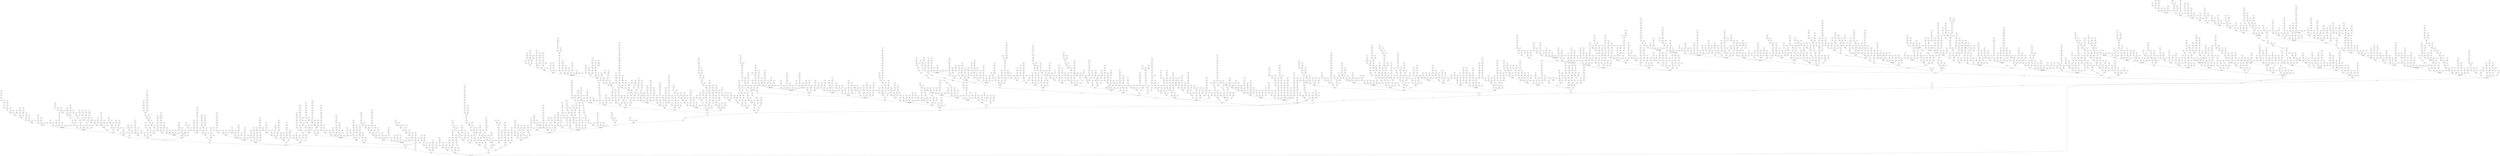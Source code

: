 digraph G {
33 -> 25;
91 -> 33;
899 -> 91;
5759 -> 899;
2879 -> 5759;
1439 -> 2879;
719 -> 1439;
359 -> 719;
179 -> 359;
89 -> 179;
129 -> 89;
189 -> 129;
279 -> 189;
139 -> 279;
335 -> 139;
167 -> 335;
83 -> 167;
41 -> 83;
119 -> 41;
59 -> 119;
29 -> 59;
39 -> 29;
19 -> 39;
35 -> 19;
17 -> 35;
21 -> 17;
27 -> 21;
13 -> 27;
15 -> 13;
7 -> 15;
3 -> 7;
25 -> 15;
85 -> 39;
123 -> 85;
61 -> 123;
87 -> 61;
43 -> 87;
95 -> 43;
47 -> 95;
23 -> 47;
11 -> 23;
5 -> 11;
45 -> 33;
63 -> 45;
31 -> 63;
215 -> 91;
107 -> 215;
53 -> 107;
75 -> 53;
37 -> 75;
49 -> 21;
51 -> 37;
55 -> 27;
57 -> 41;
65 -> 31;
93 -> 65;
135 -> 93;
67 -> 135;
69 -> 49;
143 -> 37;
71 -> 143;
203 -> 65;
101 -> 203;
147 -> 101;
73 -> 147;
77 -> 29;
299 -> 59;
149 -> 299;
219 -> 149;
109 -> 219;
159 -> 109;
79 -> 159;
81 -> 57;
133 -> 45;
195 -> 133;
97 -> 195;
99 -> 69;
141 -> 97;
207 -> 141;
103 -> 207;
105 -> 73;
111 -> 77;
187 -> 45;
455 -> 187;
227 -> 455;
113 -> 227;
115 -> 51;
117 -> 81;
121 -> 33;
125 -> 55;
177 -> 121;
261 -> 177;
387 -> 261;
193 -> 387;
285 -> 193;
423 -> 285;
211 -> 423;
515 -> 211;
257 -> 515;
381 -> 257;
567 -> 381;
283 -> 567;
695 -> 283;
347 -> 695;
173 -> 347;
255 -> 173;
127 -> 255;
527 -> 79;
263 -> 527;
131 -> 263;
275 -> 115;
137 -> 275;
145 -> 63;
205 -> 87;
303 -> 205;
151 -> 303;
153 -> 105;
155 -> 67;
213 -> 145;
315 -> 213;
157 -> 315;
161 -> 53;
221 -> 47;
327 -> 221;
163 -> 327;
165 -> 113;
169 -> 39;
171 -> 117;
175 -> 75;
245 -> 103;
363 -> 245;
181 -> 363;
183 -> 125;
185 -> 79;
767 -> 131;
383 -> 767;
191 -> 383;
395 -> 163;
197 -> 395;
539 -> 161;
269 -> 539;
399 -> 269;
199 -> 399;
201 -> 137;
209 -> 49;
217 -> 69;
301 -> 93;
447 -> 301;
223 -> 447;
225 -> 153;
309 -> 209;
459 -> 309;
229 -> 459;
231 -> 157;
589 -> 81;
879 -> 589;
439 -> 879;
8159 -> 439;
4079 -> 8159;
2039 -> 4079;
1019 -> 2039;
509 -> 1019;
759 -> 509;
379 -> 759;
935 -> 379;
467 -> 935;
233 -> 467;
235 -> 99;
237 -> 161;
329 -> 101;
1127 -> 329;
563 -> 1127;
281 -> 563;
959 -> 281;
479 -> 959;
239 -> 479;
325 -> 135;
483 -> 325;
241 -> 483;
243 -> 165;
247 -> 51;
249 -> 169;
1007 -> 125;
503 -> 1007;
251 -> 503;
253 -> 57;
259 -> 81;
265 -> 111;
267 -> 181;
365 -> 151;
543 -> 365;
271 -> 543;
273 -> 185;
305 -> 127;
453 -> 305;
675 -> 453;
337 -> 675;
501 -> 337;
747 -> 501;
373 -> 747;
555 -> 373;
277 -> 555;
287 -> 89;
289 -> 51;
291 -> 197;
475 -> 195;
1175 -> 475;
587 -> 1175;
293 -> 587;
295 -> 123;
297 -> 201;
413 -> 125;
615 -> 413;
307 -> 615;
623 -> 185;
311 -> 623;
565 -> 231;
843 -> 565;
421 -> 843;
627 -> 421;
313 -> 627;
635 -> 259;
317 -> 635;
319 -> 69;
321 -> 217;
323 -> 55;
445 -> 183;
663 -> 445;
331 -> 663;
333 -> 225;
339 -> 229;
341 -> 73;
343 -> 105;
345 -> 233;
469 -> 141;
699 -> 469;
349 -> 699;
351 -> 237;
707 -> 209;
353 -> 707;
355 -> 147;
357 -> 241;
361 -> 57;
493 -> 75;
735 -> 493;
367 -> 735;
369 -> 249;
371 -> 113;
375 -> 253;
377 -> 71;
385 -> 159;
779 -> 101;
389 -> 779;
391 -> 63;
393 -> 265;
533 -> 95;
795 -> 533;
397 -> 795;
803 -> 157;
401 -> 803;
403 -> 75;
405 -> 273;
407 -> 85;
549 -> 369;
819 -> 549;
409 -> 819;
411 -> 277;
415 -> 171;
417 -> 281;
1679 -> 169;
839 -> 1679;
419 -> 839;
425 -> 175;
427 -> 129;
429 -> 289;
1727 -> 325;
863 -> 1727;
431 -> 863;
581 -> 173;
867 -> 581;
433 -> 867;
435 -> 293;
437 -> 65;
441 -> 297;
715 -> 291;
1775 -> 715;
887 -> 1775;
443 -> 887;
449 -> 899;
451 -> 93;
1643 -> 137;
821 -> 1643;
1227 -> 821;
613 -> 1227;
915 -> 613;
457 -> 915;
923 -> 155;
461 -> 923;
621 -> 417;
927 -> 621;
463 -> 927;
465 -> 313;
471 -> 317;
473 -> 97;
477 -> 321;
481 -> 87;
485 -> 199;
1405 -> 567;
2103 -> 1405;
1051 -> 2103;
2615 -> 1051;
1307 -> 2615;
653 -> 1307;
975 -> 653;
487 -> 975;
489 -> 329;
1139 -> 151;
569 -> 1139;
1967 -> 569;
983 -> 1967;
491 -> 983;
495 -> 333;
497 -> 149;
669 -> 449;
999 -> 669;
499 -> 999;
505 -> 207;
507 -> 341;
511 -> 153;
513 -> 345;
517 -> 105;
519 -> 349;
1043 -> 305;
521 -> 1043;
1403 -> 145;
701 -> 1403;
1047 -> 701;
523 -> 1047;
525 -> 353;
529 -> 69;
531 -> 357;
535 -> 219;
537 -> 361;
725 -> 295;
1083 -> 725;
541 -> 1083;
545 -> 223;
657 -> 441;
981 -> 657;
1467 -> 981;
733 -> 1467;
1095 -> 733;
547 -> 1095;
551 -> 77;
553 -> 165;
1115 -> 451;
557 -> 1115;
559 -> 99;
561 -> 377;
765 -> 513;
1143 -> 765;
571 -> 1143;
573 -> 385;
575 -> 235;
1547 -> 449;
773 -> 1547;
1155 -> 773;
577 -> 1155;
579 -> 389;
583 -> 117;
585 -> 393;
591 -> 397;
955 -> 387;
2375 -> 955;
1187 -> 2375;
593 -> 1187;
595 -> 243;
597 -> 401;
1199 -> 229;
599 -> 1199;
805 -> 327;
1203 -> 805;
601 -> 1203;
603 -> 405;
605 -> 247;
813 -> 545;
1215 -> 813;
607 -> 1215;
609 -> 409;
611 -> 107;
1235 -> 499;
617 -> 1235;
2567 -> 319;
1283 -> 2567;
641 -> 1283;
2219 -> 641;
1109 -> 2219;
1659 -> 1109;
829 -> 1659;
1239 -> 829;
619 -> 1239;
625 -> 255;
629 -> 91;
845 -> 343;
1263 -> 845;
631 -> 1263;
633 -> 425;
637 -> 189;
639 -> 429;
861 -> 577;
1287 -> 861;
643 -> 1287;
645 -> 433;
1295 -> 523;
647 -> 1295;
649 -> 129;
651 -> 437;
655 -> 267;
3047 -> 565;
1523 -> 3047;
761 -> 1523;
2639 -> 761;
1319 -> 2639;
659 -> 1319;
885 -> 593;
1323 -> 885;
661 -> 1323;
665 -> 271;
667 -> 81;
671 -> 133;
901 -> 123;
1347 -> 901;
673 -> 1347;
1355 -> 547;
677 -> 1355;
679 -> 201;
681 -> 457;
1099 -> 321;
2735 -> 1099;
1367 -> 2735;
683 -> 1367;
685 -> 279;
687 -> 461;
689 -> 119;
925 -> 375;
1383 -> 925;
691 -> 1383;
693 -> 465;
697 -> 99;
703 -> 93;
705 -> 473;
949 -> 159;
1419 -> 949;
709 -> 1419;
711 -> 477;
713 -> 85;
717 -> 481;
721 -> 213;
723 -> 485;
973 -> 285;
1455 -> 973;
727 -> 1455;
729 -> 489;
731 -> 103;
737 -> 145;
989 -> 109;
1479 -> 989;
739 -> 1479;
741 -> 497;
1195 -> 483;
2975 -> 1195;
1487 -> 2975;
743 -> 1487;
745 -> 303;
749 -> 221;
1005 -> 673;
1503 -> 1005;
751 -> 1503;
753 -> 505;
755 -> 307;
2173 -> 147;
3255 -> 2173;
1627 -> 3255;
4055 -> 1627;
2027 -> 4055;
1013 -> 2027;
1515 -> 1013;
757 -> 1515;
763 -> 225;
1029 -> 689;
1539 -> 1029;
769 -> 1539;
771 -> 517;
775 -> 315;
777 -> 521;
781 -> 153;
783 -> 525;
785 -> 319;
1053 -> 705;
1575 -> 1053;
787 -> 1575;
789 -> 529;
791 -> 233;
793 -> 135;
1595 -> 643;
797 -> 1595;
799 -> 111;
801 -> 537;
807 -> 541;
3239 -> 199;
1619 -> 3239;
809 -> 1619;
1085 -> 439;
1623 -> 1085;
811 -> 1623;
815 -> 331;
817 -> 105;
1101 -> 737;
1647 -> 1101;
823 -> 1647;
825 -> 553;
1655 -> 667;
827 -> 1655;
831 -> 557;
833 -> 245;
835 -> 339;
837 -> 561;
841 -> 87;
847 -> 249;
849 -> 569;
851 -> 97;
1141 -> 333;
1707 -> 1141;
853 -> 1707;
855 -> 573;
1715 -> 691;
857 -> 1715;
1149 -> 769;
1719 -> 1149;
859 -> 1719;
865 -> 351;
869 -> 169;
871 -> 147;
873 -> 585;
875 -> 355;
1173 -> 785;
1755 -> 1173;
877 -> 1755;
1763 -> 127;
881 -> 1763;
2363 -> 295;
1181 -> 2363;
1767 -> 1181;
883 -> 1767;
889 -> 261;
891 -> 597;
893 -> 113;
895 -> 363;
897 -> 601;
903 -> 605;
905 -> 367;
2165 -> 871;
3243 -> 2165;
1621 -> 3243;
2427 -> 1621;
1213 -> 2427;
1815 -> 1213;
907 -> 1815;
909 -> 609;
4199 -> 659;
2099 -> 4199;
1049 -> 2099;
3647 -> 1049;
1823 -> 3647;
911 -> 1823;
913 -> 177;
917 -> 269;
3589 -> 231;
19679 -> 3589;
9839 -> 19679;
4919 -> 9839;
2459 -> 4919;
1229 -> 2459;
1839 -> 1229;
919 -> 1839;
921 -> 617;
1859 -> 349;
929 -> 1859;
931 -> 273;
933 -> 625;
1253 -> 365;
1875 -> 1253;
937 -> 1875;
939 -> 629;
1883 -> 545;
941 -> 1883;
943 -> 105;
945 -> 633;
1895 -> 763;
947 -> 1895;
951 -> 637;
2045 -> 823;
3063 -> 2045;
1531 -> 3063;
3815 -> 1531;
1907 -> 3815;
953 -> 1907;
957 -> 641;
961 -> 93;
963 -> 645;
965 -> 391;
1293 -> 865;
1935 -> 1293;
967 -> 1935;
969 -> 649;
1943 -> 163;
971 -> 1943;
1955 -> 787;
977 -> 1955;
979 -> 189;
985 -> 399;
987 -> 661;
1325 -> 535;
1983 -> 1325;
991 -> 1983;
993 -> 665;
995 -> 403;
1333 -> 117;
1995 -> 1333;
997 -> 1995;
1001 -> 293;
1003 -> 135;
1349 -> 161;
2019 -> 1349;
1009 -> 2019;
1011 -> 677;
1015 -> 411;
1017 -> 681;
1365 -> 913;
2043 -> 1365;
1021 -> 2043;
1023 -> 685;
1025 -> 415;
1027 -> 171;
1183 -> 345;
2945 -> 1183;
4413 -> 2945;
6615 -> 4413;
3307 -> 6615;
8255 -> 3307;
4127 -> 8255;
2063 -> 4127;
1031 -> 2063;
1233 -> 825;
1845 -> 1233;
2763 -> 1845;
1381 -> 2763;
2067 -> 1381;
1033 -> 2067;
1035 -> 693;
1037 -> 139;
1389 -> 929;
2079 -> 1389;
1039 -> 2079;
1041 -> 697;
1045 -> 423;
1055 -> 427;
1057 -> 309;
1059 -> 709;
2123 -> 397;
1061 -> 2123;
1421 -> 413;
2127 -> 1421;
1063 -> 2127;
1065 -> 713;
1067 -> 205;
1909 -> 189;
2859 -> 1909;
1429 -> 2859;
2139 -> 1429;
1069 -> 2139;
1071 -> 717;
1073 -> 103;
1075 -> 435;
1077 -> 721;
1079 -> 179;
1081 -> 117;
2779 -> 801;
6935 -> 2779;
3467 -> 6935;
1733 -> 3467;
2595 -> 1733;
1297 -> 2595;
1941 -> 1297;
2907 -> 1941;
1453 -> 2907;
2175 -> 1453;
1087 -> 2175;
1089 -> 729;
2183 -> 155;
1091 -> 2183;
1461 -> 977;
2187 -> 1461;
1093 -> 2187;
2195 -> 883;
1097 -> 2195;
1771 -> 513;
4415 -> 1771;
2207 -> 4415;
1103 -> 2207;
1105 -> 447;
1107 -> 741;
1111 -> 213;
1113 -> 745;
2987 -> 235;
1493 -> 2987;
2235 -> 1493;
1117 -> 2235;
1119 -> 749;
1121 -> 137;
1501 -> 177;
2247 -> 1501;
1123 -> 2247;
1125 -> 753;
1509 -> 1009;
2259 -> 1509;
1129 -> 2259;
1131 -> 757;
1133 -> 217;
1135 -> 459;
1137 -> 761;
1145 -> 463;
1147 -> 105;
2303 -> 665;
1151 -> 2303;
1541 -> 157;
2307 -> 1541;
1153 -> 2307;
1157 -> 191;
1159 -> 141;
1161 -> 777;
2327 -> 371;
1163 -> 2327;
1165 -> 471;
1167 -> 781;
1169 -> 341;
1565 -> 631;
2343 -> 1565;
1171 -> 2343;
1177 -> 225;
1179 -> 789;
1185 -> 793;
1189 -> 111;
1191 -> 797;
2387 -> 689;
1193 -> 2387;
1197 -> 801;
1605 -> 1073;
2403 -> 1605;
1201 -> 2403;
1205 -> 487;
1207 -> 159;
1209 -> 809;
1211 -> 353;
2435 -> 979;
1217 -> 2435;
1219 -> 129;
1221 -> 817;
1963 -> 315;
4895 -> 1963;
2447 -> 4895;
1223 -> 2447;
1225 -> 495;
1645 -> 663;
2463 -> 1645;
1231 -> 2463;
1653 -> 1105;
2475 -> 1653;
1237 -> 2475;
1241 -> 163;
1243 -> 237;
1245 -> 833;
1247 -> 115;
1329 -> 889;
1989 -> 1329;
2979 -> 1989;
1489 -> 2979;
2229 -> 1489;
3339 -> 2229;
1669 -> 3339;
2499 -> 1669;
1249 -> 2499;
1251 -> 837;
1255 -> 507;
1257 -> 841;
2519 -> 469;
1259 -> 2519;
1261 -> 207;
1265 -> 511;
1267 -> 369;
1269 -> 849;
1271 -> 113;
1273 -> 153;
1275 -> 853;
2555 -> 1027;
1277 -> 2555;
3419 -> 539;
1709 -> 3419;
2559 -> 1709;
1279 -> 2559;
1281 -> 857;
1285 -> 519;
4747 -> 249;
11855 -> 4747;
5927 -> 11855;
2963 -> 5927;
1481 -> 2963;
5159 -> 1481;
2579 -> 5159;
1289 -> 2579;
1725 -> 1153;
2583 -> 1725;
1291 -> 2583;
1299 -> 869;
2603 -> 293;
1301 -> 2603;
3107 -> 491;
1553 -> 3107;
2325 -> 1553;
3483 -> 2325;
1741 -> 3483;
2607 -> 1741;
1303 -> 2607;
1305 -> 873;
1309 -> 381;
1311 -> 877;
1313 -> 215;
1315 -> 531;
1317 -> 881;
1765 -> 711;
2643 -> 1765;
1321 -> 2643;
1773 -> 1185;
2655 -> 1773;
1327 -> 2655;
1331 -> 253;
1335 -> 893;
1337 -> 389;
1339 -> 219;
1341 -> 897;
1343 -> 175;
1345 -> 543;
1351 -> 393;
1353 -> 905;
1357 -> 141;
1359 -> 909;
2723 -> 785;
1361 -> 2723;
1363 -> 123;
1369 -> 111;
1371 -> 917;
2747 -> 175;
1373 -> 2747;
1375 -> 555;
1377 -> 921;
1379 -> 401;
1385 -> 559;
1387 -> 165;
1391 -> 227;
1393 -> 405;
1395 -> 933;
1397 -> 265;
1869 -> 1249;
2799 -> 1869;
1399 -> 2799;
1401 -> 937;
1407 -> 941;
1431 -> 957;
3565 -> 1431;
5343 -> 3565;
2671 -> 5343;
22559 -> 2671;
11279 -> 22559;
5639 -> 11279;
2819 -> 5639;
1409 -> 2819;
1411 -> 183;
1413 -> 945;
1415 -> 571;
1417 -> 231;
8125 -> 3255;
12183 -> 8125;
6091 -> 12183;
15215 -> 6091;
7607 -> 15215;
3803 -> 7607;
1901 -> 3803;
2847 -> 1901;
1423 -> 2847;
1425 -> 953;
2855 -> 1147;
1427 -> 2855;
2867 -> 169;
1433 -> 2867;
1435 -> 579;
1437 -> 961;
1441 -> 273;
1443 -> 965;
1445 -> 583;
2581 -> 207;
3867 -> 2581;
1933 -> 3867;
2895 -> 1933;
1447 -> 2895;
1449 -> 969;
1661 -> 313;
2487 -> 1661;
6205 -> 2487;
9303 -> 6205;
4651 -> 9303;
11615 -> 4651;
5807 -> 11615;
2903 -> 5807;
1451 -> 2903;
1457 -> 125;
3899 -> 1121;
1949 -> 3899;
2919 -> 1949;
1459 -> 2919;
1463 -> 425;
1465 -> 591;
1469 -> 239;
1965 -> 1313;
2943 -> 1965;
1471 -> 2943;
1473 -> 985;
1475 -> 595;
1477 -> 429;
1981 -> 573;
2967 -> 1981;
1483 -> 2967;
1485 -> 993;
1491 -> 997;
1495 -> 603;
1497 -> 1001;
3443 -> 637;
1721 -> 3443;
5999 -> 1721;
2999 -> 5999;
1499 -> 2999;
1505 -> 607;
1507 -> 285;
4843 -> 363;
12095 -> 4843;
6047 -> 12095;
3023 -> 6047;
1511 -> 3023;
1513 -> 195;
1517 -> 119;
1519 -> 441;
1521 -> 1017;
1525 -> 615;
1527 -> 1021;
1529 -> 289;
1533 -> 1025;
1535 -> 619;
1537 -> 135;
2061 -> 1377;
3087 -> 2061;
1543 -> 3087;
1545 -> 1033;
8279 -> 991;
4139 -> 8279;
2069 -> 4139;
3099 -> 2069;
1549 -> 3099;
1551 -> 1037;
1555 -> 627;
1557 -> 1041;
6239 -> 751;
3119 -> 6239;
1559 -> 3119;
1561 -> 453;
1563 -> 1045;
2093 -> 605;
3135 -> 2093;
1567 -> 3135;
1569 -> 1049;
3143 -> 905;
1571 -> 3143;
1573 -> 297;
1577 -> 185;
2109 -> 1409;
3159 -> 2109;
1579 -> 3159;
1581 -> 1057;
2225 -> 895;
7763 -> 2225;
3881 -> 7763;
13559 -> 3881;
6779 -> 13559;
3389 -> 6779;
5079 -> 3389;
2539 -> 5079;
6335 -> 2539;
3167 -> 6335;
1583 -> 3167;
1585 -> 639;
1587 -> 1061;
1589 -> 461;
1591 -> 123;
1593 -> 1065;
2133 -> 1425;
3195 -> 2133;
1597 -> 3195;
1599 -> 1069;
6407 -> 341;
3203 -> 6407;
1601 -> 3203;
1603 -> 465;
3215 -> 1291;
1607 -> 3215;
2149 -> 621;
3219 -> 2149;
1609 -> 3219;
1611 -> 1077;
3227 -> 929;
1613 -> 3227;
1615 -> 651;
1617 -> 1081;
1625 -> 655;
1629 -> 1089;
1631 -> 473;
1633 -> 165;
1635 -> 1093;
3275 -> 1315;
1637 -> 3275;
1639 -> 309;
1641 -> 1097;
1649 -> 211;
1651 -> 267;
4427 -> 485;
2213 -> 4427;
3315 -> 2213;
1657 -> 3315;
2965 -> 1191;
4443 -> 2965;
2221 -> 4443;
3327 -> 2221;
1663 -> 3327;
1665 -> 1113;
3335 -> 1339;
1667 -> 3335;
1671 -> 1117;
1673 -> 485;
1675 -> 675;
1677 -> 1121;
1681 -> 123;
1683 -> 1125;
1685 -> 679;
1687 -> 489;
1689 -> 1129;
1691 -> 197;
2261 -> 653;
3387 -> 2261;
1693 -> 3387;
1695 -> 1133;
3395 -> 1363;
1697 -> 3395;
3029 -> 479;
4539 -> 3029;
2269 -> 4539;
3399 -> 2269;
1699 -> 3399;
1701 -> 1137;
1703 -> 275;
1705 -> 687;
1711 -> 147;
1713 -> 1145;
1717 -> 219;
2301 -> 1537;
3447 -> 2301;
1723 -> 3447;
1729 -> 501;
1731 -> 1157;
1735 -> 699;
1737 -> 1161;
1739 -> 131;
1743 -> 1165;
1745 -> 703;
4667 -> 731;
2333 -> 4667;
3495 -> 2333;
1747 -> 3495;
1749 -> 1169;
1751 -> 223;
3125 -> 1255;
4683 -> 3125;
2341 -> 4683;
3507 -> 2341;
1753 -> 3507;
1757 -> 509;
2349 -> 1569;
3519 -> 2349;
1759 -> 3519;
1761 -> 1177;
1769 -> 151;
2373 -> 1585;
3555 -> 2373;
1777 -> 3555;
1779 -> 1189;
1781 -> 287;
4763 -> 877;
2381 -> 4763;
3567 -> 2381;
1783 -> 3567;
1785 -> 1193;
3575 -> 1435;
1787 -> 3575;
4883 -> 533;
2441 -> 4883;
8519 -> 2441;
4259 -> 8519;
2129 -> 4259;
3189 -> 2129;
4779 -> 3189;
2389 -> 4779;
3579 -> 2389;
1789 -> 3579;
1791 -> 1197;
1793 -> 337;
1795 -> 723;
1797 -> 1201;
1799 -> 521;
2405 -> 967;
3603 -> 2405;
1801 -> 3603;
1803 -> 1205;
1805 -> 727;
1807 -> 291;
1809 -> 1209;
5803 -> 1665;
14495 -> 5803;
7247 -> 14495;
3623 -> 7247;
1811 -> 3623;
1813 -> 525;
1817 -> 181;
1819 -> 231;
1821 -> 1217;
1825 -> 735;
1827 -> 1221;
1829 -> 149;
2445 -> 1633;
3663 -> 2445;
1831 -> 3663;
1833 -> 1225;
1835 -> 739;
1837 -> 345;
1841 -> 533;
1843 -> 213;
3695 -> 1483;
1847 -> 3695;
1849 -> 129;
1851 -> 1237;
1853 -> 235;
1855 -> 747;
1857 -> 1241;
2485 -> 999;
3723 -> 2485;
1861 -> 3723;
1863 -> 1245;
1865 -> 751;
2493 -> 1665;
3735 -> 2493;
1867 -> 3735;
3743 -> 413;
1871 -> 3743;
2501 -> 163;
3747 -> 2501;
1873 -> 3747;
3755 -> 1507;
1877 -> 3755;
2509 -> 399;
3759 -> 2509;
1879 -> 3759;
1881 -> 1257;
1885 -> 759;
1887 -> 1261;
2681 -> 773;
9359 -> 2681;
4679 -> 9359;
2339 -> 4679;
15119 -> 2339;
7559 -> 15119;
3779 -> 7559;
1889 -> 3779;
1891 -> 153;
1893 -> 1265;
1897 -> 549;
1899 -> 1269;
1903 -> 357;
1905 -> 1273;
1911 -> 1277;
3827 -> 221;
1913 -> 3827;
1915 -> 771;
1917 -> 1281;
1919 -> 221;
1921 -> 243;
1923 -> 1285;
1925 -> 775;
1927 -> 135;
1929 -> 1289;
6187 -> 561;
15455 -> 6187;
7727 -> 15455;
3863 -> 7727;
1931 -> 3863;
1937 -> 311;
1939 -> 561;
1945 -> 783;
1947 -> 1301;
2605 -> 1047;
3903 -> 2605;
1951 -> 3903;
1953 -> 1305;
1957 -> 225;
1959 -> 1309;
1961 -> 143;
1969 -> 369;
1971 -> 1317;
2817 -> 1881;
4221 -> 2817;
6327 -> 4221;
3163 -> 6327;
7895 -> 3163;
3947 -> 7895;
1973 -> 3947;
1975 -> 795;
1977 -> 1321;
3959 -> 251;
1979 -> 3959;
1985 -> 799;
2653 -> 765;
3975 -> 2653;
1987 -> 3975;
1991 -> 373;
2661 -> 1777;
3987 -> 2661;
1993 -> 3987;
3995 -> 1603;
1997 -> 3995;
2669 -> 331;
3999 -> 2669;
1999 -> 3999;
2001 -> 1337;
3211 -> 507;
8015 -> 3211;
4007 -> 8015;
2003 -> 4007;
2005 -> 807;
2007 -> 1341;
2009 -> 581;
2685 -> 1793;
4023 -> 2685;
2011 -> 4023;
2013 -> 1345;
2015 -> 811;
4315 -> 1731;
10775 -> 4315;
5387 -> 10775;
2693 -> 5387;
4035 -> 2693;
2017 -> 4035;
2021 -> 137;
2023 -> 585;
2025 -> 1353;
2709 -> 1809;
4059 -> 2709;
2029 -> 4059;
2031 -> 1357;
2033 -> 233;
2035 -> 819;
2037 -> 1361;
2041 -> 327;
2047 -> 201;
2049 -> 1369;
2051 -> 593;
10967 -> 2005;
5483 -> 10967;
2741 -> 5483;
4107 -> 2741;
2053 -> 4107;
2055 -> 1373;
2057 -> 385;
2059 -> 171;
2065 -> 831;
2071 -> 237;
2073 -> 1385;
2075 -> 835;
2077 -> 165;
4163 -> 385;
2081 -> 4163;
2781 -> 1857;
4167 -> 2781;
2083 -> 4167;
2085 -> 1393;
4175 -> 1675;
2087 -> 4175;
5579 -> 1601;
2789 -> 5579;
4179 -> 2789;
2089 -> 4179;
2091 -> 1397;
2095 -> 843;
2097 -> 1401;
2101 -> 393;
2105 -> 847;
2107 -> 609;
4223 -> 247;
2111 -> 4223;
2821 -> 813;
4227 -> 2821;
2113 -> 4227;
2115 -> 1413;
2117 -> 175;
2119 -> 339;
2121 -> 1417;
2125 -> 855;
2845 -> 1143;
4263 -> 2845;
2131 -> 4263;
2135 -> 859;
2853 -> 1905;
4275 -> 2853;
2137 -> 4275;
8567 -> 1331;
4283 -> 8567;
2141 -> 4283;
5723 -> 253;
2861 -> 5723;
4287 -> 2861;
2143 -> 4287;
2145 -> 1433;
2147 -> 245;
2151 -> 1437;
4307 -> 205;
2153 -> 4307;
2155 -> 867;
2157 -> 1441;
2159 -> 271;
2885 -> 1159;
4323 -> 2885;
2161 -> 4323;
2163 -> 1445;
2167 -> 405;
2169 -> 1449;
2171 -> 347;
2177 -> 629;
5819 -> 1069;
2909 -> 5819;
4359 -> 2909;
2179 -> 4359;
2181 -> 1457;
2185 -> 879;
2189 -> 409;
2191 -> 633;
2193 -> 1465;
2197 -> 351;
2199 -> 1469;
2201 -> 173;
2941 -> 363;
4407 -> 2941;
2203 -> 4407;
2205 -> 1473;
2209 -> 141;
2211 -> 1477;
2215 -> 891;
2217 -> 1481;
2223 -> 1485;
2227 -> 279;
2231 -> 217;
2233 -> 645;
4475 -> 1795;
2237 -> 4475;
2989 -> 861;
4479 -> 2989;
2239 -> 4479;
2241 -> 1497;
4487 -> 1289;
2243 -> 4487;
2245 -> 903;
2249 -> 359;
3005 -> 1207;
4503 -> 3005;
2251 -> 4503;
2253 -> 1505;
2255 -> 907;
2257 -> 159;
2263 -> 177;
2265 -> 1513;
4535 -> 1819;
2267 -> 4535;
2271 -> 1517;
2599 -> 249;
6485 -> 2599;
9723 -> 6485;
4861 -> 9723;
7287 -> 4861;
3643 -> 7287;
9095 -> 3643;
4547 -> 9095;
2273 -> 4547;
2275 -> 915;
2277 -> 1521;
2279 -> 149;
3045 -> 2033;
4563 -> 3045;
2281 -> 4563;
2283 -> 1525;
2285 -> 919;
3053 -> 185;
4575 -> 3053;
2287 -> 4575;
2289 -> 1529;
2291 -> 187;
4085 -> 1639;
6123 -> 4085;
3061 -> 6123;
4587 -> 3061;
2293 -> 4587;
2295 -> 1533;
4595 -> 1843;
2297 -> 4595;
2299 -> 429;
2305 -> 927;
4619 -> 329;
2309 -> 4619;
3085 -> 1239;
4623 -> 3085;
2311 -> 4623;
2313 -> 1545;
2315 -> 931;
2317 -> 669;
2319 -> 1549;
2321 -> 433;
2323 -> 225;
2329 -> 291;
2331 -> 1557;
2335 -> 939;
2337 -> 1561;
2345 -> 943;
3133 -> 495;
4695 -> 3133;
2347 -> 4695;
9407 -> 841;
4703 -> 9407;
2351 -> 4703;
2353 -> 375;
2355 -> 1573;
4715 -> 1891;
2357 -> 4715;
2359 -> 681;
2361 -> 1577;
2365 -> 951;
2367 -> 1581;
2369 -> 229;
3165 -> 2113;
4743 -> 3165;
2371 -> 4743;
3173 -> 353;
4755 -> 3173;
2377 -> 4755;
2379 -> 1589;
3781 -> 417;
5667 -> 3781;
2833 -> 5667;
4245 -> 2833;
6363 -> 4245;
3181 -> 6363;
4767 -> 3181;
2383 -> 4767;
2385 -> 1593;
2391 -> 1597;
3835 -> 1539;
9575 -> 3835;
4787 -> 9575;
2393 -> 4787;
2395 -> 963;
2397 -> 1601;
9599 -> 691;
4799 -> 9599;
2399 -> 4799;
2401 -> 693;
2407 -> 195;
2409 -> 1609;
4823 -> 1385;
2411 -> 4823;
2413 -> 273;
2415 -> 1613;
4835 -> 1939;
2417 -> 4835;
2419 -> 159;
2421 -> 1617;
4847 -> 299;
2423 -> 4847;
2425 -> 975;
2429 -> 701;
2431 -> 453;
2433 -> 1625;
5795 -> 2323;
2897 -> 5795;
4341 -> 2897;
6507 -> 4341;
3253 -> 6507;
4875 -> 3253;
2437 -> 4875;
2439 -> 1629;
2443 -> 705;
2449 -> 189;
2451 -> 1637;
2453 -> 457;
2455 -> 987;
2457 -> 1641;
2461 -> 237;
2465 -> 991;
3293 -> 215;
4935 -> 3293;
2467 -> 4935;
2469 -> 1649;
2471 -> 713;
4405 -> 1767;
6603 -> 4405;
3301 -> 6603;
4947 -> 3301;
2473 -> 4947;
4955 -> 1987;
2477 -> 4955;
2479 -> 171;
2481 -> 1657;
2483 -> 395;
2489 -> 281;
2491 -> 153;
2495 -> 1003;
2497 -> 465;
3341 -> 527;
5007 -> 3341;
2503 -> 5007;
2505 -> 1673;
2507 -> 241;
2511 -> 1677;
2513 -> 725;
2515 -> 1011;
2517 -> 1681;
3365 -> 1351;
5043 -> 3365;
2521 -> 5043;
2523 -> 1685;
2525 -> 1015;
2527 -> 729;
2529 -> 1689;
5063 -> 227;
2531 -> 5063;
2533 -> 315;
2535 -> 1693;
2537 -> 161;
2541 -> 1697;
4075 -> 1635;
10175 -> 4075;
5087 -> 10175;
2543 -> 5087;
2545 -> 1023;
2547 -> 1701;
2921 -> 277;
10199 -> 2921;
5099 -> 10199;
2549 -> 5099;
3405 -> 2273;
5103 -> 3405;
2551 -> 5103;
2553 -> 1705;
5467 -> 1569;
13655 -> 5467;
6827 -> 13655;
3413 -> 6827;
5115 -> 3413;
2557 -> 5115;
2561 -> 407;
2563 -> 477;
2565 -> 1713;
2569 -> 741;
2571 -> 1717;
2573 -> 197;
2575 -> 1035;
2577 -> 1721;
2585 -> 1039;
2587 -> 411;
2589 -> 1729;
5183 -> 217;
2591 -> 5183;
6923 -> 1985;
3461 -> 6923;
5187 -> 3461;
2593 -> 5187;
2597 -> 749;
2601 -> 1737;
5219 -> 631;
2609 -> 5219;
2611 -> 753;
2613 -> 1745;
3493 -> 1005;
5235 -> 3493;
2617 -> 5235;
2619 -> 1749;
5243 -> 1505;
2621 -> 5243;
2623 -> 165;
2625 -> 1753;
2627 -> 179;
2629 -> 489;
2631 -> 1757;
5267 -> 481;
2633 -> 5267;
2635 -> 1059;
2637 -> 1761;
2641 -> 297;
2645 -> 1063;
7067 -> 419;
3533 -> 7067;
5295 -> 3533;
2647 -> 5295;
2649 -> 1769;
2651 -> 493;
5315 -> 2131;
2657 -> 5315;
3549 -> 2369;
5319 -> 3549;
2659 -> 5319;
5327 -> 1529;
2663 -> 5327;
2665 -> 1071;
2667 -> 1781;
2673 -> 1785;
2675 -> 1075;
3573 -> 2385;
5355 -> 3573;
2677 -> 5355;
2679 -> 1789;
7163 -> 1115;
3581 -> 7163;
5367 -> 3581;
2683 -> 5367;
5375 -> 2155;
2687 -> 5375;
5379 -> 3589;
2689 -> 5379;
2691 -> 1797;
2695 -> 1083;
2697 -> 1801;
13319 -> 1421;
6659 -> 13319;
43199 -> 6659;
21599 -> 43199;
10799 -> 21599;
5399 -> 10799;
2699 -> 5399;
2701 -> 183;
2703 -> 1805;
2705 -> 1087;
2865 -> 1913;
4293 -> 2865;
6435 -> 4293;
3217 -> 6435;
4821 -> 3217;
7227 -> 4821;
3613 -> 7227;
5415 -> 3613;
2707 -> 5415;
5423 -> 997;
2711 -> 5423;
3621 -> 2417;
5427 -> 3621;
2713 -> 5427;
2715 -> 1813;
2717 -> 505;
3629 -> 401;
5439 -> 3629;
2719 -> 5439;
2721 -> 1817;
2725 -> 1095;
2727 -> 1821;
5459 -> 259;
2729 -> 5459;
3645 -> 2433;
5463 -> 3645;
2731 -> 5463;
2733 -> 1825;
2737 -> 789;
2739 -> 1829;
2743 -> 435;
2745 -> 1833;
3669 -> 2449;
5499 -> 3669;
2749 -> 5499;
2751 -> 1837;
4411 -> 813;
11015 -> 4411;
5507 -> 11015;
2753 -> 5507;
2755 -> 1107;
2757 -> 1841;
2759 -> 209;
2761 -> 513;
2765 -> 1111;
3693 -> 2465;
5535 -> 3693;
2767 -> 5535;
2769 -> 1849;
2771 -> 343;
2773 -> 165;
2775 -> 1853;
5555 -> 2227;
2777 -> 5555;
2783 -> 517;
2785 -> 1119;
2787 -> 1861;
3725 -> 1495;
5583 -> 3725;
2791 -> 5583;
2793 -> 1865;
2795 -> 1123;
4981 -> 603;
7467 -> 4981;
3733 -> 7467;
5595 -> 3733;
2797 -> 5595;
5603 -> 875;
2801 -> 5603;
3741 -> 2497;
5607 -> 3741;
2803 -> 5607;
2805 -> 1873;
2807 -> 809;
2809 -> 159;
2811 -> 1877;
2813 -> 223;
2815 -> 1131;
2823 -> 1885;
2825 -> 1135;
2827 -> 525;
2829 -> 1889;
2831 -> 317;
2835 -> 1893;
5675 -> 2275;
2837 -> 5675;
2839 -> 351;
2841 -> 1897;
5687 -> 1045;
2843 -> 5687;
2849 -> 821;
3805 -> 1527;
5703 -> 3805;
2851 -> 5703;
3813 -> 2545;
5715 -> 3813;
2857 -> 5715;
2863 -> 825;
2869 -> 321;
2871 -> 1917;
2873 -> 455;
2875 -> 1155;
2877 -> 1921;
2881 -> 177;
2883 -> 1925;
5141 -> 247;
7707 -> 5141;
3853 -> 7707;
5775 -> 3853;
2887 -> 5775;
2889 -> 1929;
2891 -> 833;
2893 -> 537;
2899 -> 459;
2901 -> 1937;
2905 -> 1167;
2911 -> 183;
2913 -> 1945;
2915 -> 1171;
3893 -> 475;
5835 -> 3893;
2917 -> 5835;
2923 -> 195;
2925 -> 1953;
5855 -> 2347;
2927 -> 5855;
2929 -> 231;
2931 -> 1957;
2933 -> 845;
2935 -> 1179;
2937 -> 1961;
11759 -> 2149;
5879 -> 11759;
2939 -> 5879;
2947 -> 849;
2949 -> 1969;
2951 -> 467;
3941 -> 1133;
5907 -> 3941;
2953 -> 5907;
2955 -> 1973;
5915 -> 2371;
2957 -> 5915;
2959 -> 549;
2961 -> 1977;
3401 -> 377;
11879 -> 3401;
5939 -> 11879;
2969 -> 5939;
3965 -> 1591;
5943 -> 3965;
2971 -> 5943;
2973 -> 1985;
2977 -> 471;
2981 -> 553;
2983 -> 333;
2985 -> 1993;
2991 -> 1997;
2993 -> 187;
2995 -> 1203;
2997 -> 2001;
4005 -> 2673;
6003 -> 4005;
3001 -> 6003;
3003 -> 2005;
3007 -> 225;
3009 -> 2009;
6023 -> 653;
3011 -> 6023;
3013 -> 285;
3015 -> 2013;
3017 -> 869;
4029 -> 2689;
6039 -> 4029;
3019 -> 6039;
3021 -> 2017;
3025 -> 1215;
3027 -> 2021;
3031 -> 873;
3033 -> 2025;
3035 -> 1219;
4053 -> 2705;
6075 -> 4053;
3037 -> 6075;
3039 -> 2029;
6083 -> 1745;
3041 -> 6083;
3043 -> 375;
4069 -> 639;
6099 -> 4069;
3049 -> 6099;
3051 -> 2037;
3055 -> 1227;
3057 -> 2041;
3059 -> 881;
3065 -> 1231;
5461 -> 297;
8187 -> 5461;
4093 -> 8187;
6135 -> 4093;
3067 -> 6135;
3069 -> 2049;
3071 -> 203;
3073 -> 885;
3075 -> 2053;
3077 -> 379;
4109 -> 1181;
6159 -> 4109;
3079 -> 6159;
3081 -> 2057;
6167 -> 1769;
3083 -> 6167;
6179 -> 371;
3089 -> 6179;
3091 -> 573;
3093 -> 2065;
3095 -> 1243;
3097 -> 345;
3101 -> 893;
3103 -> 243;
3105 -> 2073;
4149 -> 2769;
6219 -> 4149;
3109 -> 6219;
3111 -> 2077;
3113 -> 577;
3115 -> 1251;
3117 -> 2081;
4165 -> 1671;
6243 -> 4165;
3121 -> 6243;
3123 -> 2085;
3127 -> 171;
3129 -> 2089;
3131 -> 233;
6275 -> 2515;
3137 -> 6275;
3139 -> 189;
3141 -> 2097;
3145 -> 1263;
3147 -> 2101;
3149 -> 181;
3151 -> 297;
3153 -> 2105;
3155 -> 1267;
3157 -> 909;
3161 -> 247;
8459 -> 1549;
4229 -> 8459;
6339 -> 4229;
3169 -> 6339;
3171 -> 2117;
3175 -> 1275;
3177 -> 2121;
3179 -> 589;
3183 -> 2125;
3185 -> 1279;
8507 -> 409;
4253 -> 8507;
6375 -> 4253;
3187 -> 6375;
6383 -> 995;
3191 -> 6383;
3193 -> 237;
3197 -> 301;
3199 -> 921;
3201 -> 2137;
3205 -> 1287;
3207 -> 2141;
6419 -> 1841;
3209 -> 6419;
3213 -> 2145;
6443 -> 775;
3221 -> 6443;
3223 -> 597;
3225 -> 2153;
4309 -> 309;
6459 -> 4309;
3229 -> 6459;
3231 -> 2157;
3233 -> 175;
3235 -> 1299;
3237 -> 2161;
3241 -> 933;
3245 -> 1303;
3247 -> 399;
3249 -> 2169;
6503 -> 1865;
3251 -> 6503;
6515 -> 2611;
3257 -> 6515;
17399 -> 401;
8699 -> 17399;
4349 -> 8699;
6519 -> 4349;
3259 -> 6519;
3261 -> 2177;
3263 -> 515;
3265 -> 1311;
3267 -> 2181;
3269 -> 941;
4365 -> 2913;
6543 -> 4365;
3271 -> 6543;
3273 -> 2185;
3277 -> 255;
3279 -> 2189;
3281 -> 403;
3283 -> 945;
3285 -> 2193;
3287 -> 365;
3289 -> 609;
3291 -> 2197;
3295 -> 1323;
3297 -> 2201;
13199 -> 461;
6599 -> 13199;
3299 -> 6599;
3303 -> 2205;
3305 -> 1327;
3309 -> 2209;
3311 -> 953;
8843 -> 515;
4421 -> 8843;
6627 -> 4421;
3313 -> 6627;
3317 -> 245;
4429 -> 249;
6639 -> 4429;
3319 -> 6639;
3321 -> 2217;
6647 -> 799;
3323 -> 6647;
3325 -> 1335;
3329 -> 6659;
4445 -> 1783;
6663 -> 4445;
3331 -> 6663;
3333 -> 2225;
3337 -> 189;
4461 -> 2977;
6687 -> 4461;
3343 -> 6687;
3345 -> 2233;
6695 -> 2683;
3347 -> 6695;
3349 -> 411;
3351 -> 2237;
3353 -> 965;
3355 -> 1347;
3357 -> 2241;
13439 -> 391;
6719 -> 13439;
3359 -> 6719;
4485 -> 2993;
6723 -> 4485;
3361 -> 6723;
3363 -> 2245;
3367 -> 969;
3369 -> 2249;
6743 -> 1237;
3371 -> 6743;
4501 -> 1293;
6747 -> 4501;
3373 -> 6747;
3375 -> 2253;
3377 -> 625;
3379 -> 249;
3381 -> 2257;
3383 -> 415;
3385 -> 1359;
4525 -> 1815;
6783 -> 4525;
3391 -> 6783;
3393 -> 2265;
3397 -> 201;
3403 -> 207;
6815 -> 2731;
3407 -> 6815;
3409 -> 981;
3411 -> 2277;
3415 -> 1371;
3417 -> 2281;
3421 -> 633;
3423 -> 2285;
3425 -> 1375;
3427 -> 321;
3429 -> 2289;
3431 -> 193;
4581 -> 3057;
6867 -> 4581;
3433 -> 6867;
3435 -> 2293;
3437 -> 989;
3439 -> 381;
3441 -> 2297;
3445 -> 1383;
5029 -> 261;
27599 -> 5029;
13799 -> 27599;
6899 -> 13799;
3449 -> 6899;
3451 -> 993;
3453 -> 2305;
3455 -> 1387;
4613 -> 1325;
6915 -> 4613;
3457 -> 6915;
3459 -> 2309;
4113 -> 2745;
6165 -> 4113;
9243 -> 6165;
4621 -> 9243;
6927 -> 4621;
3463 -> 6927;
3465 -> 2313;
4629 -> 3089;
6939 -> 4629;
3469 -> 6939;
3471 -> 2317;
3473 -> 325;
3475 -> 1395;
3477 -> 2321;
3479 -> 1001;
3481 -> 177;
3485 -> 1399;
3487 -> 645;
3489 -> 2329;
11179 -> 3201;
27935 -> 11179;
13967 -> 27935;
6983 -> 13967;
3491 -> 6983;
3497 -> 551;
4669 -> 1341;
6999 -> 4669;
3499 -> 6999;
3501 -> 2337;
3503 -> 257;
3505 -> 1407;
3509 -> 649;
4685 -> 1879;
7023 -> 4685;
3511 -> 7023;
3513 -> 2345;
3515 -> 1411;
4693 -> 735;
7035 -> 4693;
3517 -> 7035;
3521 -> 1013;
3523 -> 555;
3525 -> 2353;
7055 -> 2827;
3527 -> 7055;
4709 -> 571;
7059 -> 4709;
3529 -> 7059;
3531 -> 2357;
3535 -> 1419;
3537 -> 2361;
10309 -> 1599;
56639 -> 10309;
28319 -> 56639;
14159 -> 28319;
7079 -> 14159;
3539 -> 7079;
4725 -> 3153;
7083 -> 4725;
3541 -> 7083;
3543 -> 2365;
3545 -> 1423;
7579 -> 1389;
18935 -> 7579;
9467 -> 18935;
4733 -> 9467;
7095 -> 4733;
3547 -> 7095;
3551 -> 187;
3553 -> 657;
7115 -> 2851;
3557 -> 7115;
4749 -> 3169;
7119 -> 4749;
3559 -> 7119;
3561 -> 2377;
3563 -> 1025;
3569 -> 209;
4765 -> 1911;
7143 -> 4765;
3571 -> 7143;
3577 -> 1029;
4781 -> 1373;
7167 -> 4781;
3583 -> 7167;
3585 -> 2393;
3587 -> 439;
3591 -> 2397;
5755 -> 2307;
14375 -> 5755;
7187 -> 14375;
3593 -> 7187;
3595 -> 1443;
3597 -> 2401;
3599 -> 181;
3601 -> 567;
3605 -> 1447;
5713 -> 423;
8565 -> 5713;
12843 -> 8565;
6421 -> 12843;
9627 -> 6421;
4813 -> 9627;
7215 -> 4813;
3607 -> 7215;
3609 -> 2409;
3611 -> 337;
3615 -> 2413;
7235 -> 2899;
3617 -> 7235;
3619 -> 1041;
3625 -> 1455;
3627 -> 2421;
4845 -> 3233;
7263 -> 4845;
3631 -> 7263;
3633 -> 2425;
3635 -> 1459;
4853 -> 445;
7275 -> 4853;
3637 -> 7275;
3639 -> 2429;
3641 -> 673;
3649 -> 219;
3651 -> 2437;
3653 -> 575;
3655 -> 1467;
3657 -> 2441;
7319 -> 1139;
3659 -> 7319;
3661 -> 1053;
3665 -> 1471;
3667 -> 405;
7343 -> 2105;
3671 -> 7343;
4901 -> 767;
7347 -> 4901;
3673 -> 7347;
3675 -> 2453;
7355 -> 2947;
3677 -> 7355;
3679 -> 579;
3681 -> 2457;
3683 -> 283;
3685 -> 1479;
3687 -> 2461;
3689 -> 1061;
4925 -> 1975;
7383 -> 4925;
3691 -> 7383;
15059 -> 2749;
7529 -> 15059;
26327 -> 7529;
13163 -> 26327;
6581 -> 13163;
9867 -> 6581;
4933 -> 9867;
7395 -> 4933;
3697 -> 7395;
3699 -> 2469;
7403 -> 1357;
3701 -> 7403;
3703 -> 1065;
3705 -> 2473;
3707 -> 685;
4949 -> 1421;
7419 -> 4949;
3709 -> 7419;
3711 -> 2477;
3713 -> 205;
3715 -> 1491;
3717 -> 2481;
7439 -> 389;
3719 -> 7439;
3721 -> 183;
9947 -> 2849;
4973 -> 9947;
7455 -> 4973;
3727 -> 7455;
3729 -> 2489;
3731 -> 1073;
3737 -> 239;
4989 -> 3329;
7479 -> 4989;
3739 -> 7479;
3745 -> 1503;
3749 -> 349;
3751 -> 693;
3753 -> 2505;
3757 -> 591;
15047 -> 775;
7523 -> 15047;
3761 -> 7523;
3763 -> 195;
3765 -> 2513;
7535 -> 3019;
3767 -> 7535;
7539 -> 5029;
3769 -> 7539;
3771 -> 2517;
3773 -> 1085;
3775 -> 1515;
3777 -> 2521;
3783 -> 2525;
3785 -> 1519;
3787 -> 1089;
3789 -> 2529;
3791 -> 463;
5061 -> 3377;
7587 -> 5061;
3793 -> 7587;
3795 -> 2533;
7595 -> 3043;
3797 -> 7595;
3799 -> 291;
3801 -> 2537;
3807 -> 2541;
3809 -> 599;
3811 -> 243;
3817 -> 705;
3819 -> 2549;
4899 -> 3269;
12235 -> 4899;
30575 -> 12235;
15287 -> 30575;
7643 -> 15287;
3821 -> 7643;
6805 -> 2727;
10203 -> 6805;
5101 -> 10203;
7647 -> 5101;
3823 -> 7647;
3825 -> 2553;
3829 -> 1101;
3831 -> 2557;
7667 -> 1405;
3833 -> 7667;
3837 -> 2561;
3839 -> 709;
3841 -> 357;
3843 -> 2565;
3845 -> 1543;
5133 -> 3425;
7695 -> 5133;
3847 -> 7695;
3849 -> 2569;
17639 -> 1169;
8819 -> 17639;
4409 -> 8819;
15407 -> 4409;
7703 -> 15407;
3851 -> 7703;
3855 -> 2573;
3857 -> 1109;
3859 -> 471;
3861 -> 2577;
3865 -> 1551;
3869 -> 199;
3871 -> 1113;
3873 -> 2585;
3875 -> 1555;
5173 -> 1485;
7755 -> 5173;
3877 -> 7755;
3879 -> 2589;
3883 -> 717;
3885 -> 2593;
3887 -> 611;
10379 -> 311;
5189 -> 10379;
7779 -> 5189;
3889 -> 7779;
3891 -> 2597;
3895 -> 1563;
3897 -> 2601;
3901 -> 213;
3905 -> 1567;
5213 -> 815;
7815 -> 5213;
3907 -> 7815;
3909 -> 2609;
12523 -> 3585;
31295 -> 12523;
15647 -> 31295;
7823 -> 15647;
3911 -> 7823;
3913 -> 1125;
3915 -> 2613;
7835 -> 3139;
3917 -> 7835;
5229 -> 3489;
7839 -> 5229;
3919 -> 7839;
3921 -> 2617;
7847 -> 2249;
3923 -> 7847;
3925 -> 1575;
3927 -> 2621;
7859 -> 571;
3929 -> 7859;
5245 -> 2103;
7863 -> 5245;
3931 -> 7863;
3933 -> 2625;
3935 -> 1579;
3937 -> 285;
3939 -> 2629;
10523 -> 1255;
5261 -> 10523;
7887 -> 5261;
3943 -> 7887;
3945 -> 2633;
3949 -> 729;
3951 -> 2637;
3953 -> 193;
3955 -> 1587;
3957 -> 2641;
3961 -> 483;
3963 -> 2645;
5293 -> 225;
7935 -> 5293;
3967 -> 7935;
3969 -> 2649;
3971 -> 733;
3973 -> 303;
3977 -> 235;
3979 -> 369;
3981 -> 2657;
3983 -> 1145;
3985 -> 1599;
7979 -> 281;
3989 -> 7979;
3991 -> 627;
3993 -> 2665;
3997 -> 1149;
8003 -> 355;
4001 -> 8003;
5341 -> 1533;
8007 -> 5341;
4003 -> 8007;
4009 -> 441;
4011 -> 2677;
8027 -> 721;
4013 -> 8027;
4015 -> 1611;
4017 -> 2681;
4601 -> 257;
16079 -> 4601;
8039 -> 16079;
4019 -> 8039;
5365 -> 2151;
8043 -> 5365;
4021 -> 8043;
4025 -> 1615;
5373 -> 3585;
8055 -> 5373;
4027 -> 8055;
4031 -> 307;
4033 -> 255;
4037 -> 745;
4039 -> 1161;
4041 -> 2697;
4043 -> 635;
4045 -> 1623;
4047 -> 2701;
8099 -> 2321;
4049 -> 8099;
5405 -> 2167;
8103 -> 5405;
4051 -> 8103;
9635 -> 3859;
4817 -> 9635;
7221 -> 4817;
10827 -> 7221;
5413 -> 10827;
8115 -> 5413;
4057 -> 8115;
4061 -> 293;
4063 -> 495;
4065 -> 2713;
4067 -> 1169;
4071 -> 2717;
6523 -> 1197;
16295 -> 6523;
8147 -> 16295;
4073 -> 8147;
4077 -> 2721;
4081 -> 1173;
4083 -> 2725;
4087 -> 195;
4089 -> 2729;
8183 -> 2345;
4091 -> 8183;
4095 -> 2733;
4097 -> 499;
5469 -> 3649;
8199 -> 5469;
4099 -> 8199;
4101 -> 2737;
4103 -> 757;
4105 -> 1647;
5485 -> 2199;
8223 -> 5485;
4111 -> 8223;
4115 -> 1651;
4117 -> 381;
4119 -> 2749;
4121 -> 647;
4123 -> 1185;
4125 -> 2753;
5509 -> 1581;
8259 -> 5509;
4129 -> 8259;
4131 -> 2757;
8267 -> 2369;
4133 -> 8267;
4135 -> 1659;
4137 -> 2761;
4141 -> 243;
4143 -> 2765;
4145 -> 1663;
4147 -> 765;
4151 -> 1193;
5541 -> 3697;
8307 -> 5541;
4153 -> 8307;
4155 -> 2773;
8315 -> 3331;
4157 -> 8315;
5549 -> 389;
8319 -> 5549;
4159 -> 8319;
4161 -> 2777;
4169 -> 769;
4171 -> 237;
4173 -> 2785;
11147 -> 385;
5573 -> 11147;
8355 -> 5573;
4177 -> 8355;
4181 -> 263;
4183 -> 225;
4185 -> 2793;
4187 -> 211;
4189 -> 201;
4191 -> 2797;
4193 -> 1205;
4195 -> 1683;
4197 -> 2801;
5605 -> 2247;
8403 -> 5605;
4201 -> 8403;
4203 -> 2805;
4205 -> 1687;
4207 -> 1209;
4209 -> 2809;
16847 -> 1999;
8423 -> 16847;
4211 -> 8423;
4213 -> 777;
4215 -> 2813;
8435 -> 3379;
4217 -> 8435;
5629 -> 879;
8439 -> 5629;
4219 -> 8439;
4225 -> 1695;
5645 -> 2263;
8463 -> 5645;
4231 -> 8463;
4233 -> 2825;
4235 -> 1699;
4237 -> 465;
4239 -> 2829;
8483 -> 1015;
4241 -> 8483;
5661 -> 3777;
8487 -> 5661;
4243 -> 8487;
4247 -> 305;
4249 -> 1221;
4251 -> 2837;
4255 -> 1707;
4257 -> 2841;
5685 -> 3793;
8523 -> 5685;
4261 -> 8523;
4265 -> 1711;
4267 -> 519;
4269 -> 2849;
9779 -> 2801;
4889 -> 9779;
17087 -> 4889;
8543 -> 17087;
4271 -> 8543;
5073 -> 3385;
7605 -> 5073;
11403 -> 7605;
5701 -> 11403;
8547 -> 5701;
4273 -> 8547;
4277 -> 1229;
4279 -> 789;
4281 -> 2857;
4285 -> 1719;
8579 -> 769;
4289 -> 8579;
4291 -> 1233;
4295 -> 1723;
5733 -> 3825;
8595 -> 5733;
4297 -> 8595;
4299 -> 2869;
4301 -> 793;
4303 -> 675;
4305 -> 2873;
4311 -> 2877;
4313 -> 473;
4317 -> 2881;
4319 -> 1241;
4321 -> 327;
4325 -> 1735;
5773 -> 525;
8655 -> 5773;
4327 -> 8655;
4329 -> 2889;
4331 -> 203;
4333 -> 1245;
4335 -> 2893;
8675 -> 3475;
4337 -> 8675;
5789 -> 1661;
8679 -> 5789;
4339 -> 8679;
4343 -> 245;
4345 -> 1743;
4347 -> 2901;
4351 -> 477;
4353 -> 2905;
4355 -> 1747;
11627 -> 3329;
5813 -> 11627;
8715 -> 5813;
4357 -> 8715;
4361 -> 1253;
7765 -> 3111;
11643 -> 7765;
5821 -> 11643;
8727 -> 5821;
4363 -> 8727;
4367 -> 805;
4369 -> 531;
4371 -> 2917;
7003 -> 345;
17495 -> 7003;
8747 -> 17495;
4373 -> 8747;
4375 -> 1755;
4377 -> 2921;
4379 -> 331;
4381 -> 687;
4383 -> 2925;
4385 -> 1759;
4387 -> 255;
4389 -> 2929;
17567 -> 3205;
8783 -> 17567;
4391 -> 8783;
4393 -> 405;
4395 -> 2933;
8795 -> 3523;
4397 -> 8795;
4399 -> 219;
4401 -> 2937;
4403 -> 1265;
4417 -> 1269;
4419 -> 2949;
5901 -> 3937;
8847 -> 5901;
4423 -> 8847;
4425 -> 2953;
4431 -> 2957;
4433 -> 817;
4435 -> 1779;
4437 -> 2961;
4439 -> 409;
5925 -> 3953;
8883 -> 5925;
4441 -> 8883;
5933 -> 715;
8895 -> 5933;
4447 -> 8895;
4449 -> 2969;
8903 -> 643;
4451 -> 8903;
4453 -> 207;
4455 -> 2973;
8915 -> 3571;
4457 -> 8915;
4459 -> 1281;
8927 -> 305;
4463 -> 8927;
4465 -> 1791;
4467 -> 2981;
4469 -> 259;
4471 -> 543;
4473 -> 2985;
4477 -> 825;
5129 -> 469;
17927 -> 5129;
8963 -> 17927;
4481 -> 8963;
11963 -> 3425;
5981 -> 11963;
8967 -> 5981;
4483 -> 8967;
4489 -> 201;
4491 -> 2997;
8987 -> 1645;
4493 -> 8987;
4495 -> 1803;
4497 -> 3001;
4499 -> 829;
4505 -> 1807;
6013 -> 1725;
9015 -> 6013;
4507 -> 9015;
4509 -> 3009;
4511 -> 707;
6021 -> 4017;
9027 -> 6021;
4513 -> 9027;
4515 -> 3013;
9035 -> 3619;
4517 -> 9035;
12059 -> 809;
6029 -> 12059;
9039 -> 6029;
4519 -> 9039;
4521 -> 3017;
9047 -> 301;
4523 -> 9047;
4527 -> 3021;
4529 -> 1301;
4531 -> 417;
4533 -> 3025;
4537 -> 711;
4541 -> 497;
4543 -> 1305;
4545 -> 3033;
6069 -> 4049;
9099 -> 6069;
4549 -> 9099;
4551 -> 3037;
4553 -> 343;
4555 -> 1827;
4557 -> 3041;
4559 -> 241;
6085 -> 2439;
9123 -> 6085;
4561 -> 9123;
4565 -> 1831;
6093 -> 4065;
9135 -> 6093;
4567 -> 9135;
4569 -> 3049;
4571 -> 1313;
4573 -> 555;
4577 -> 421;
4579 -> 501;
9167 -> 295;
4583 -> 9167;
4585 -> 1839;
4589 -> 719;
6125 -> 2455;
9183 -> 6125;
4591 -> 9183;
4593 -> 3065;
5457 -> 3641;
8181 -> 5457;
12267 -> 8181;
6133 -> 12267;
9195 -> 6133;
4597 -> 9195;
4599 -> 3069;
6141 -> 4097;
9207 -> 6141;
4603 -> 9207;
4605 -> 3073;
4607 -> 559;
4609 -> 849;
4611 -> 3077;
4615 -> 1851;
4617 -> 3081;
4625 -> 1855;
4627 -> 1329;
4631 -> 853;
4633 -> 267;
4635 -> 3093;
9275 -> 3715;
4637 -> 9275;
6189 -> 4129;
9279 -> 6189;
4639 -> 9279;
4641 -> 3097;
9287 -> 539;
4643 -> 9287;
4645 -> 1863;
4647 -> 3101;
9299 -> 1111;
4649 -> 9299;
4653 -> 3105;
4655 -> 1867;
6213 -> 4145;
9315 -> 6213;
4657 -> 9315;
4659 -> 3109;
4661 -> 217;
12443 -> 1105;
6221 -> 12443;
9327 -> 6221;
4663 -> 9327;
4665 -> 3113;
4671 -> 3117;
9347 -> 1451;
4673 -> 9347;
4675 -> 1875;
4677 -> 3121;
4681 -> 333;
4687 -> 261;
4689 -> 3129;
9383 -> 1717;
4691 -> 9383;
4697 -> 1349;
4699 -> 291;
4701 -> 3137;
4705 -> 1887;
4707 -> 3141;
4711 -> 1353;
4713 -> 3145;
4717 -> 231;
4719 -> 3149;
9443 -> 2705;
4721 -> 9443;
8405 -> 3367;
12603 -> 8405;
6301 -> 12603;
9447 -> 6301;
4723 -> 9447;
4727 -> 355;
6309 -> 4209;
9459 -> 6309;
4729 -> 9459;
4731 -> 3157;
4735 -> 1899;
4737 -> 3161;
4739 -> 1361;
4741 -> 873;
4745 -> 1903;
9503 -> 1475;
4751 -> 9503;
4753 -> 1365;
4757 -> 209;
6349 -> 1821;
9519 -> 6349;
4759 -> 9519;
4761 -> 3177;
4769 -> 521;
4771 -> 747;
4773 -> 3185;
4775 -> 1915;
4777 -> 579;
6381 -> 4257;
9567 -> 6381;
4783 -> 9567;
4785 -> 3193;
12779 -> 1979;
6389 -> 12779;
9579 -> 6389;
4789 -> 9579;
4791 -> 3197;
7675 -> 3075;
19175 -> 7675;
9587 -> 19175;
4793 -> 9587;
4795 -> 1923;
4797 -> 3201;
6405 -> 4273;
9603 -> 6405;
4801 -> 9603;
4803 -> 3205;
4805 -> 1927;
4807 -> 885;
4809 -> 3209;
4811 -> 583;
4815 -> 3213;
4819 -> 219;
4825 -> 1935;
4827 -> 3221;
4829 -> 889;
6445 -> 2583;
9663 -> 6445;
4831 -> 9663;
4833 -> 3225;
4837 -> 1389;
4839 -> 3229;
4841 -> 253;
4849 -> 759;
4851 -> 3237;
4855 -> 1947;
4857 -> 3241;
4859 -> 269;
4863 -> 3245;
4865 -> 1951;
4867 -> 345;
4869 -> 3249;
19487 -> 3011;
9743 -> 19487;
4871 -> 9743;
4873 -> 897;
9755 -> 3907;
4877 -> 9755;
4879 -> 1401;
4881 -> 3257;
4885 -> 1959;
4887 -> 3261;
4891 -> 213;
4893 -> 3265;
4897 -> 225;
6541 -> 453;
9807 -> 6541;
4903 -> 9807;
4905 -> 3273;
4907 -> 1409;
6549 -> 4369;
9819 -> 6549;
4909 -> 9819;
4911 -> 3277;
4913 -> 595;
4915 -> 1971;
4917 -> 3281;
4921 -> 1413;
4923 -> 3285;
4927 -> 771;
4929 -> 3289;
9863 -> 2825;
4931 -> 9863;
9875 -> 3955;
4937 -> 9875;
4939 -> 909;
4941 -> 3297;
7915 -> 3171;
19775 -> 7915;
9887 -> 19775;
4943 -> 9887;
4945 -> 1983;
6605 -> 2647;
9903 -> 6605;
4951 -> 9903;
4953 -> 3305;
6613 -> 795;
9915 -> 6613;
4957 -> 9915;
4959 -> 3309;
4961 -> 913;
4963 -> 1425;
4965 -> 3313;
9935 -> 3979;
4967 -> 9935;
6629 -> 1901;
9939 -> 6629;
4969 -> 9939;
4971 -> 3317;
4975 -> 1995;
4977 -> 3321;
4979 -> 779;
4983 -> 3325;
4985 -> 1999;
13307 -> 3809;
6653 -> 13307;
9975 -> 6653;
4987 -> 9975;
4991 -> 1433;
8885 -> 3559;
13323 -> 8885;
6661 -> 13323;
9987 -> 6661;
4993 -> 9987;
4995 -> 3333;
4997 -> 545;
6669 -> 4449;
9999 -> 6669;
4999 -> 9999;
5001 -> 3337;
10685 -> 4279;
16023 -> 10685;
8011 -> 16023;
20015 -> 8011;
10007 -> 20015;
5003 -> 10007;
5005 -> 2007;
10019 -> 509;
5009 -> 10019;
6685 -> 2679;
10023 -> 6685;
5011 -> 10023;
5013 -> 3345;
5015 -> 2011;
5017 -> 375;
5019 -> 3349;
10043 -> 1837;
5021 -> 10043;
13403 -> 2075;
6701 -> 13403;
10047 -> 6701;
5023 -> 10047;
5025 -> 3353;
5027 -> 925;
5031 -> 3357;
5033 -> 1445;
5035 -> 2019;
5037 -> 3361;
20159 -> 2141;
10079 -> 20159;
5039 -> 10079;
5041 -> 213;
5045 -> 2023;
5047 -> 1449;
5049 -> 3369;
20207 -> 3685;
10103 -> 20207;
5051 -> 10103;
5053 -> 357;
5055 -> 3373;
5057 -> 791;
6749 -> 811;
10119 -> 6749;
5059 -> 10119;
5065 -> 2031;
5067 -> 3381;
5069 -> 311;
5071 -> 933;
5075 -> 2035;
6773 -> 1055;
10155 -> 6773;
5077 -> 10155;
10307 -> 1885;
5153 -> 10307;
7725 -> 5153;
11583 -> 7725;
5791 -> 11583;
14465 -> 5791;
21693 -> 14465;
32535 -> 21693;
16267 -> 32535;
40655 -> 16267;
20327 -> 40655;
10163 -> 20327;
5081 -> 10163;
5083 -> 795;
5085 -> 3393;
5089 -> 1461;
5091 -> 3397;
5093 -> 937;
5095 -> 2043;
5097 -> 3401;
5105 -> 2047;
6813 -> 4545;
10215 -> 6813;
5107 -> 10215;
5109 -> 3409;
5111 -> 557;
6821 -> 737;
10227 -> 6821;
5113 -> 10227;
5117 -> 1469;
24299 -> 4429;
12149 -> 24299;
18219 -> 12149;
9109 -> 18219;
13659 -> 9109;
6829 -> 13659;
10239 -> 6829;
5119 -> 10239;
5121 -> 3417;
5123 -> 265;
5125 -> 2055;
5127 -> 3421;
5131 -> 1473;
5135 -> 2059;
5137 -> 945;
5139 -> 3429;
5143 -> 315;
5145 -> 3433;
10295 -> 4123;
5147 -> 10295;
5149 -> 561;
5151 -> 3437;
5155 -> 2067;
5157 -> 3441;
5161 -> 807;
5163 -> 3445;
5165 -> 2071;
6893 -> 287;
10335 -> 6893;
5167 -> 10335;
5169 -> 3449;
20687 -> 439;
10343 -> 20687;
5171 -> 10343;
5175 -> 3453;
5177 -> 365;
6909 -> 4609;
10359 -> 6909;
5179 -> 10359;
5181 -> 3457;
5185 -> 2079;
5191 -> 387;
5193 -> 3465;
5195 -> 2083;
6933 -> 4625;
10395 -> 6933;
5197 -> 10395;
5199 -> 3469;
5201 -> 1493;
5203 -> 957;
5205 -> 3473;
5207 -> 295;
9269 -> 1439;
13899 -> 9269;
6949 -> 13899;
10419 -> 6949;
5209 -> 10419;
5211 -> 3477;
5215 -> 2091;
5217 -> 3481;
5221 -> 477;
5223 -> 3485;
5225 -> 2095;
6973 -> 753;
10455 -> 6973;
5227 -> 10455;
20927 -> 2479;
10463 -> 20927;
5231 -> 10463;
6981 -> 4657;
10467 -> 6981;
5233 -> 10467;
10475 -> 4195;
5237 -> 10475;
5239 -> 819;
5241 -> 3497;
5247 -> 3501;
5249 -> 391;
5251 -> 237;
5253 -> 3505;
5255 -> 2107;
5257 -> 1509;
5259 -> 3509;
5263 -> 573;
5265 -> 3513;
5269 -> 969;
5271 -> 3517;
10547 -> 451;
5273 -> 10547;
5275 -> 2115;
5277 -> 3521;
6041 -> 1733;
21119 -> 6041;
10559 -> 21119;
5279 -> 10559;
7045 -> 2823;
10563 -> 7045;
5281 -> 10563;
5283 -> 3525;
5285 -> 2119;
5287 -> 639;
5289 -> 3529;
5291 -> 973;
10595 -> 4243;
5297 -> 10595;
5299 -> 1521;
5301 -> 3537;
8491 -> 2433;
21215 -> 8491;
10607 -> 21215;
5303 -> 10607;
5305 -> 2127;
5307 -> 3541;
10619 -> 3041;
5309 -> 10619;
5311 -> 273;
5313 -> 3545;
5317 -> 831;
5321 -> 643;
7101 -> 4737;
10647 -> 7101;
5323 -> 10647;
5325 -> 3553;
5329 -> 219;
5331 -> 3557;
11389 -> 3261;
17079 -> 11389;
8539 -> 17079;
21335 -> 8539;
10667 -> 21335;
5333 -> 10667;
5335 -> 2139;
5337 -> 3561;
5339 -> 581;
5345 -> 2143;
7133 -> 2045;
10695 -> 7133;
5347 -> 10695;
5349 -> 3569;
10703 -> 3065;
5351 -> 10703;
5353 -> 255;
5357 -> 985;
5359 -> 489;
5361 -> 3577;
5363 -> 377;
5369 -> 1541;
5371 -> 303;
5377 -> 585;
10763 -> 505;
5381 -> 10763;
5383 -> 1545;
5385 -> 3593;
5389 -> 651;
5391 -> 3597;
10787 -> 3089;
5393 -> 10787;
5395 -> 2163;
5397 -> 3601;
5401 -> 993;
5403 -> 3605;
6417 -> 4281;
9621 -> 6417;
14427 -> 9621;
7213 -> 14427;
10815 -> 7213;
5407 -> 10815;
5409 -> 3609;
5411 -> 1553;
10835 -> 4339;
5417 -> 10835;
14459 -> 1541;
7229 -> 14459;
10839 -> 7229;
5419 -> 10839;
5421 -> 3617;
5425 -> 2175;
5429 -> 239;
7245 -> 4833;
10863 -> 7245;
5431 -> 10863;
5433 -> 3625;
5435 -> 2179;
14507 -> 415;
7253 -> 14507;
10875 -> 7253;
5437 -> 10875;
6889 -> 249;
10329 -> 6889;
15489 -> 10329;
23229 -> 15489;
34839 -> 23229;
17419 -> 34839;
43535 -> 17419;
21767 -> 43535;
10883 -> 21767;
5441 -> 10883;
7261 -> 327;
10887 -> 7261;
5443 -> 10887;
5445 -> 3633;
5447 -> 851;
7269 -> 4849;
10899 -> 7269;
5449 -> 10899;
5451 -> 3637;
5453 -> 1565;
5455 -> 2187;
5465 -> 2191;
10943 -> 737;
5471 -> 10943;
5473 -> 855;
5475 -> 3653;
10955 -> 4387;
5477 -> 10955;
19499 -> 2311;
9749 -> 19499;
14619 -> 9749;
7309 -> 14619;
10959 -> 7309;
5479 -> 10959;
5481 -> 3657;
5487 -> 3661;
5489 -> 1009;
5491 -> 663;
5493 -> 3665;
5495 -> 2203;
5497 -> 501;
22007 -> 805;
11003 -> 22007;
5501 -> 11003;
7341 -> 4897;
11007 -> 7341;
5503 -> 11007;
5505 -> 3673;
5511 -> 3677;
5513 -> 335;
5515 -> 2211;
5517 -> 3681;
11039 -> 3161;
5519 -> 11039;
7365 -> 4913;
11043 -> 7365;
5521 -> 11043;
5523 -> 3685;
5525 -> 2215;
7373 -> 275;
11055 -> 7373;
5527 -> 11055;
5529 -> 3689;
11063 -> 1715;
5531 -> 11063;
5533 -> 1017;
5537 -> 1589;
5539 -> 411;
5543 -> 505;
5545 -> 2223;
5547 -> 3701;
5551 -> 1593;
5553 -> 3705;
7413 -> 4945;
11115 -> 7413;
5557 -> 11115;
5559 -> 3709;
5561 -> 233;
7421 -> 403;
11127 -> 7421;
5563 -> 11127;
5565 -> 3713;
5567 -> 605;
7429 -> 891;
11139 -> 7429;
5569 -> 11139;
5571 -> 3717;
5575 -> 2235;
5577 -> 3721;
7445 -> 2983;
11163 -> 7445;
5581 -> 11163;
5585 -> 2239;
5587 -> 339;
5589 -> 3729;
11183 -> 475;
5591 -> 11183;
5593 -> 1605;
5597 -> 415;
5599 -> 1029;
5601 -> 3737;
5609 -> 229;
5611 -> 393;
5613 -> 3745;
5615 -> 2251;
5617 -> 315;
5619 -> 3749;
5621 -> 1613;
7501 -> 1167;
11247 -> 7501;
5623 -> 11247;
5625 -> 3753;
5627 -> 679;
5631 -> 3757;
5633 -> 305;
5635 -> 2259;
5637 -> 3761;
7525 -> 3015;
11283 -> 7525;
5641 -> 11283;
5643 -> 3765;
7533 -> 5025;
11295 -> 7533;
5647 -> 11295;
5649 -> 3769;
11303 -> 343;
5651 -> 11303;
30167 -> 719;
15083 -> 30167;
7541 -> 15083;
11307 -> 7541;
5653 -> 11307;
5655 -> 3773;
11315 -> 4531;
5657 -> 11315;
13429 -> 2079;
20139 -> 13429;
10069 -> 20139;
15099 -> 10069;
7549 -> 15099;
11319 -> 7549;
5659 -> 11319;
5663 -> 1625;
5665 -> 2271;
11339 -> 1351;
5669 -> 11339;
5671 -> 267;
5673 -> 3785;
5677 -> 1629;
5679 -> 3789;
5681 -> 887;
7581 -> 5057;
11367 -> 7581;
5683 -> 11367;
15179 -> 749;
7589 -> 15179;
11379 -> 7589;
5689 -> 11379;
5691 -> 3797;
11387 -> 445;
5693 -> 11387;
5695 -> 2283;
5697 -> 3801;
5699 -> 319;
5705 -> 2287;
5707 -> 891;
5709 -> 3809;
22847 -> 4165;
11423 -> 22847;
5711 -> 11423;
11435 -> 4579;
5717 -> 11435;
5719 -> 1641;
5721 -> 3817;
5725 -> 2295;
5727 -> 3821;
5729 -> 691;
5731 -> 1053;
5735 -> 2299;
7653 -> 5105;
11475 -> 7653;
5737 -> 11475;
5739 -> 3829;
13139 -> 3761;
6569 -> 13139;
22967 -> 6569;
11483 -> 22967;
5741 -> 11483;
7661 -> 373;
11487 -> 7661;
5743 -> 11487;
5745 -> 3833;
5747 -> 1649;
10229 -> 439;
15339 -> 10229;
7669 -> 15339;
11499 -> 7669;
5749 -> 11499;
5751 -> 3837;
5753 -> 1057;
5757 -> 3841;
5761 -> 1653;
5763 -> 3845;
5765 -> 2311;
5767 -> 231;
5769 -> 3849;
5771 -> 427;
5777 -> 271;
7709 -> 1199;
11559 -> 7709;
5779 -> 11559;
5781 -> 3857;
11567 -> 581;
5783 -> 11567;
5785 -> 2319;
5787 -> 3861;
5793 -> 3865;
5797 -> 1065;
5799 -> 3869;
11603 -> 607;
5801 -> 11603;
5805 -> 3873;
5809 -> 351;
5811 -> 3877;
5815 -> 2331;
5817 -> 3881;
5823 -> 3885;
5825 -> 2335;
7773 -> 5185;
11655 -> 7773;
5827 -> 11655;
5829 -> 3889;
5831 -> 1673;
5833 -> 633;
5837 -> 911;
6929 -> 1079;
10389 -> 6929;
15579 -> 10389;
7789 -> 15579;
11679 -> 7789;
5839 -> 11679;
5841 -> 3897;
11687 -> 1811;
5843 -> 11687;
5845 -> 2343;
5847 -> 3901;
46799 -> 1819;
23399 -> 46799;
11699 -> 23399;
5849 -> 11699;
7805 -> 3127;
11703 -> 7805;
5851 -> 11703;
5853 -> 3905;
7813 -> 1215;
11715 -> 7813;
5857 -> 11715;
5859 -> 3909;
11723 -> 1253;
5861 -> 11723;
5863 -> 1077;
5865 -> 3913;
11735 -> 4699;
5867 -> 11735;
15659 -> 4481;
7829 -> 15659;
11739 -> 7829;
5869 -> 11739;
5871 -> 3917;
5873 -> 1685;
5875 -> 2355;
5877 -> 3921;
7845 -> 5233;
11763 -> 7845;
5881 -> 11763;
5883 -> 3925;
5885 -> 2359;
5887 -> 1689;
5889 -> 3929;
5891 -> 317;
5893 -> 237;
5895 -> 3933;
11795 -> 4723;
5897 -> 11795;
5899 -> 711;
9451 -> 1467;
23615 -> 9451;
11807 -> 23615;
5903 -> 11807;
5905 -> 2367;
5909 -> 641;
5911 -> 537;
5913 -> 3945;
5917 -> 255;
5919 -> 3949;
5921 -> 413;
7233 -> 4825;
25291 -> 7233;
63215 -> 25291;
31607 -> 63215;
15803 -> 31607;
7901 -> 15803;
11847 -> 7901;
5923 -> 11847;
5929 -> 1701;
5931 -> 3957;
5935 -> 2379;
5937 -> 3961;
5941 -> 927;
5945 -> 2383;
5947 -> 645;
5949 -> 3969;
5951 -> 1093;
7941 -> 5297;
11907 -> 7941;
5953 -> 11907;
5955 -> 3973;
5957 -> 1709;
5959 -> 261;
5961 -> 3977;
5963 -> 245;
5965 -> 2391;
5967 -> 3981;
5969 -> 301;
5971 -> 1713;
5973 -> 3985;
5975 -> 2395;
5977 -> 321;
5979 -> 3989;
5983 -> 417;
5985 -> 3993;
11975 -> 4795;
5987 -> 11975;
5989 -> 279;
5991 -> 3997;
5993 -> 935;
5995 -> 2403;
5997 -> 4001;
6001 -> 723;
6005 -> 2407;
8013 -> 5345;
12015 -> 8013;
6007 -> 12015;
6009 -> 4009;
12023 -> 2197;
6011 -> 12023;
6015 -> 4013;
6017 -> 1105;
6019 -> 939;
6025 -> 2415;
6027 -> 4021;
6031 -> 363;
6033 -> 4025;
6035 -> 2419;
10741 -> 957;
16107 -> 10741;
8053 -> 16107;
12075 -> 8053;
6037 -> 12075;
8061 -> 5377;
12087 -> 8061;
6043 -> 12087;
6045 -> 4033;
6049 -> 549;
6051 -> 4037;
9691 -> 1773;
24215 -> 9691;
12107 -> 24215;
6053 -> 12107;
6055 -> 2427;
6057 -> 4041;
6059 -> 239;
6061 -> 1113;
6063 -> 4045;
6065 -> 2431;
12955 -> 5187;
32375 -> 12955;
16187 -> 32375;
8093 -> 16187;
12135 -> 8093;
6067 -> 12135;
6071 -> 947;
10805 -> 4327;
16203 -> 10805;
8101 -> 16203;
12147 -> 8101;
6073 -> 12147;
6077 -> 265;
8109 -> 5409;
12159 -> 8109;
6079 -> 12159;
6081 -> 4057;
6087 -> 4061;
12179 -> 1301;
6089 -> 12179;
6095 -> 2443;
6097 -> 1749;
10423 -> 2985;
26045 -> 10423;
39063 -> 26045;
19531 -> 39063;
48815 -> 19531;
24407 -> 48815;
12203 -> 24407;
6101 -> 12203;
6103 -> 735;
6105 -> 4073;
6107 -> 425;
6109 -> 339;
6111 -> 4077;
8705 -> 3487;
13053 -> 8705;
19575 -> 13053;
9787 -> 19575;
24455 -> 9787;
12227 -> 24455;
6113 -> 12227;
6115 -> 2451;
6117 -> 4081;
6119 -> 451;
8165 -> 3271;
12243 -> 8165;
6121 -> 12243;
6127 -> 1125;
6129 -> 4089;
19627 -> 2085;
49055 -> 19627;
24527 -> 49055;
12263 -> 24527;
6131 -> 12263;
6137 -> 739;
6139 -> 1761;
12287 -> 2245;
6143 -> 12287;
6145 -> 2463;
6147 -> 4101;
6149 -> 1129;
8205 -> 5473;
12303 -> 8205;
6151 -> 12303;
6153 -> 4105;
6155 -> 2467;
6157 -> 309;
6161 -> 263;
7313 -> 277;
10965 -> 7313;
16443 -> 10965;
8221 -> 16443;
12327 -> 8221;
6163 -> 12327;
6169 -> 429;
6171 -> 4117;
13181 -> 3773;
19767 -> 13181;
9883 -> 19767;
24695 -> 9883;
12347 -> 24695;
6173 -> 12347;
6175 -> 2475;
6177 -> 4121;
6181 -> 1773;
6183 -> 4125;
6185 -> 2479;
6191 -> 343;
6193 -> 1137;
6195 -> 4133;
12395 -> 4963;
6197 -> 12395;
11029 -> 579;
16539 -> 11029;
8269 -> 16539;
12399 -> 8269;
6199 -> 12399;
6201 -> 4137;
12407 -> 1325;
6203 -> 12407;
6207 -> 4141;
6209 -> 1781;
8285 -> 3319;
12423 -> 8285;
6211 -> 12423;
6215 -> 2491;
7377 -> 4921;
11061 -> 7377;
16587 -> 11061;
8293 -> 16587;
12435 -> 8293;
6217 -> 12435;
6223 -> 1785;
6225 -> 4153;
6227 -> 971;
8309 -> 2381;
12459 -> 8309;
6229 -> 12459;
6231 -> 4157;
6233 -> 565;
6235 -> 2499;
6237 -> 4161;
6241 -> 237;
6245 -> 2503;
8333 -> 1295;
12495 -> 8333;
6247 -> 12495;
6249 -> 4169;
6251 -> 1793;
6253 -> 975;
6255 -> 4173;
12515 -> 5011;
6257 -> 12515;
6259 -> 1149;
6261 -> 4177;
10027 -> 579;
25055 -> 10027;
12527 -> 25055;
6263 -> 12527;
6265 -> 2511;
6267 -> 4181;
25079 -> 1649;
12539 -> 25079;
6269 -> 12539;
8365 -> 3351;
12543 -> 8365;
6271 -> 12543;
6273 -> 4185;
8373 -> 5585;
12555 -> 8373;
6277 -> 12555;
6279 -> 4189;
6281 -> 1153;
6283 -> 267;
6285 -> 4193;
12575 -> 5035;
6287 -> 12575;
6289 -> 681;
6291 -> 4197;
6293 -> 1805;
6295 -> 2523;
6297 -> 4201;
12599 -> 629;
6299 -> 12599;
6303 -> 4205;
6305 -> 2527;
6307 -> 1809;
12623 -> 1955;
6311 -> 12623;
6313 -> 273;
6315 -> 4213;
12635 -> 5059;
6317 -> 12635;
6319 -> 249;
6321 -> 4217;
10123 -> 435;
25295 -> 10123;
12647 -> 25295;
6323 -> 12647;
6325 -> 2535;
7241 -> 1127;
25319 -> 7241;
12659 -> 25319;
6329 -> 12659;
6331 -> 987;
6333 -> 4225;
8453 -> 293;
12675 -> 8453;
6337 -> 12675;
6341 -> 763;
11285 -> 4519;
16923 -> 11285;
8461 -> 16923;
12687 -> 8461;
6343 -> 12687;
6345 -> 4233;
6347 -> 1165;
6351 -> 4237;
12707 -> 359;
6353 -> 12707;
6355 -> 2547;
6357 -> 4241;
12719 -> 3641;
6359 -> 12719;
8485 -> 3399;
12723 -> 8485;
6361 -> 12723;
6365 -> 2551;
8493 -> 5665;
12735 -> 8493;
6367 -> 12735;
6369 -> 4249;
6371 -> 577;
17003 -> 4865;
8501 -> 17003;
12747 -> 8501;
6373 -> 12747;
6377 -> 1829;
8509 -> 321;
12759 -> 8509;
6379 -> 12759;
6385 -> 2559;
6387 -> 4261;
6391 -> 1833;
6393 -> 4265;
6395 -> 2563;
8533 -> 2445;
12795 -> 8533;
6397 -> 12795;
6399 -> 4269;
6401 -> 383;
6403 -> 693;
6409 -> 999;
6411 -> 4277;
6413 -> 1177;
6415 -> 2571;
6423 -> 4285;
6425 -> 2575;
17147 -> 2651;
8573 -> 17147;
12855 -> 8573;
6427 -> 12855;
6429 -> 4289;
6431 -> 277;
6433 -> 1845;
6437 -> 355;
6439 -> 321;
6441 -> 4297;
6447 -> 4301;
13379 -> 1591;
6689 -> 13379;
103199 -> 6689;
51599 -> 103199;
25799 -> 51599;
12899 -> 25799;
6449 -> 12899;
8605 -> 3447;
12903 -> 8605;
6451 -> 12903;
6453 -> 4305;
6455 -> 2587;
6457 -> 1185;
6461 -> 1853;
6463 -> 585;
6465 -> 4313;
6467 -> 475;
11509 -> 1371;
17259 -> 11509;
8629 -> 17259;
12939 -> 8629;
6469 -> 12939;
6471 -> 4317;
12947 -> 2365;
6473 -> 12947;
6475 -> 2595;
6477 -> 4321;
6479 -> 1189;
8645 -> 3463;
12963 -> 8645;
6481 -> 12963;
6483 -> 4325;
6487 -> 1011;
6489 -> 4329;
25967 -> 2281;
12983 -> 25967;
6491 -> 12983;
6493 -> 345;
6495 -> 4333;
6497 -> 251;
6499 -> 261;
6501 -> 4337;
6505 -> 2607;
6509 -> 589;
6511 -> 783;
6513 -> 4345;
6517 -> 1869;
26087 -> 2765;
13043 -> 26087;
6521 -> 13043;
6525 -> 4353;
6527 -> 275;
8709 -> 5809;
13059 -> 8709;
6529 -> 13059;
6531 -> 4357;
6533 -> 325;
6535 -> 2619;
6537 -> 4361;
6539 -> 1019;
6545 -> 2623;
8733 -> 5825;
13095 -> 8733;
6547 -> 13095;
26207 -> 791;
13103 -> 26207;
6551 -> 13103;
34967 -> 1031;
17483 -> 34967;
8741 -> 17483;
13107 -> 8741;
6553 -> 13107;
6555 -> 4373;
6557 -> 245;
6559 -> 1881;
6561 -> 4377;
10507 -> 3009;
26255 -> 10507;
13127 -> 26255;
6563 -> 13127;
6565 -> 2631;
6567 -> 4381;
8765 -> 3511;
13143 -> 8765;
6571 -> 13143;
6573 -> 4385;
6575 -> 2635;
8773 -> 597;
13155 -> 8773;
6577 -> 13155;
6579 -> 4389;
6583 -> 483;
6585 -> 4393;
6587 -> 1889;
6589 -> 1209;
6591 -> 4397;
6593 -> 713;
6595 -> 2643;
6597 -> 4401;
6601 -> 1893;
8813 -> 2525;
13215 -> 8813;
6607 -> 13215;
6609 -> 4409;
6611 -> 1213;
6617 -> 1031;
8829 -> 5889;
13239 -> 8829;
6619 -> 13239;
6621 -> 4417;
6623 -> 395;
6625 -> 2655;
6631 -> 717;
6633 -> 4425;
6635 -> 2659;
8853 -> 5905;
13275 -> 8853;
6637 -> 13275;
6641 -> 487;
6643 -> 1905;
6645 -> 4433;
6649 -> 279;
6651 -> 4437;
6655 -> 2667;
6657 -> 4441;
6665 -> 2671;
6667 -> 285;
6671 -> 1913;
8901 -> 5937;
13347 -> 8901;
6673 -> 13347;
6675 -> 4453;
6677 -> 1225;
8909 -> 361;
13359 -> 8909;
6679 -> 13359;
6681 -> 4457;
6683 -> 367;
8925 -> 5953;
13383 -> 8925;
6691 -> 13383;
6693 -> 4465;
6697 -> 399;
6699 -> 4469;
7953 -> 5305;
11925 -> 7953;
17883 -> 11925;
8941 -> 17883;
13407 -> 8941;
6703 -> 13407;
6705 -> 4473;
6707 -> 725;
8949 -> 5969;
13419 -> 8949;
6709 -> 13419;
6711 -> 4477;
6713 -> 1925;
6715 -> 2691;
6717 -> 4481;
6721 -> 1233;
6725 -> 2695;
6727 -> 1929;
6729 -> 4489;
6731 -> 307;
8981 -> 2573;
13467 -> 8981;
6733 -> 13467;
6735 -> 4493;
13475 -> 5395;
6737 -> 13475;
6739 -> 609;
6741 -> 4497;
6745 -> 2703;
6751 -> 357;
6753 -> 4505;
6755 -> 2707;
6757 -> 495;
6759 -> 4509;
27047 -> 3199;
13523 -> 27047;
6761 -> 13523;
9021 -> 6017;
13527 -> 9021;
6763 -> 13527;
6765 -> 4513;
6767 -> 269;
6769 -> 1941;
6771 -> 4517;
6775 -> 2715;
6777 -> 4521;
9045 -> 6033;
13563 -> 9045;
6781 -> 13563;
6785 -> 2719;
6787 -> 1245;
6789 -> 4529;
13583 -> 1615;
6791 -> 13583;
9061 -> 1407;
13587 -> 9061;
6793 -> 13587;
6795 -> 4533;
6797 -> 1949;
6799 -> 1059;
6801 -> 4537;
13607 -> 2485;
6803 -> 13607;
6807 -> 4541;
6809 -> 1249;
6811 -> 1953;
6817 -> 819;
6819 -> 4549;
9101 -> 977;
13647 -> 9101;
6823 -> 13647;
6825 -> 4553;
6831 -> 4557;
13667 -> 425;
6833 -> 13667;
6835 -> 2739;
6837 -> 4561;
6839 -> 1961;
9125 -> 3655;
13683 -> 9125;
6841 -> 13683;
6843 -> 4565;
6845 -> 2743;
6847 -> 375;
6849 -> 4569;
6851 -> 1067;
6853 -> 1965;
6855 -> 4573;
13715 -> 5491;
6857 -> 13715;
6859 -> 741;
6861 -> 4577;
13727 -> 3929;
6863 -> 13727;
6865 -> 2751;
13739 -> 2509;
6869 -> 13739;
9165 -> 6113;
13743 -> 9165;
6871 -> 13743;
6873 -> 4585;
6875 -> 2755;
6877 -> 1071;
6879 -> 4589;
6881 -> 1973;
12245 -> 4903;
18363 -> 12245;
9181 -> 18363;
13767 -> 9181;
6883 -> 13767;
6885 -> 4593;
6887 -> 265;
6891 -> 4597;
6895 -> 2763;
6897 -> 4601;
6901 -> 273;
6903 -> 4605;
6905 -> 2767;
9213 -> 6145;
13815 -> 9213;
6907 -> 13815;
13823 -> 1225;
6911 -> 13823;
6913 -> 477;
13835 -> 5539;
6917 -> 13835;
6919 -> 1269;
6921 -> 4617;
6925 -> 2775;
6931 -> 507;
6937 -> 1989;
6941 -> 1273;
6943 -> 315;
6945 -> 4633;
13895 -> 5563;
6947 -> 13895;
6951 -> 4637;
6953 -> 835;
6955 -> 2787;
6957 -> 4641;
13919 -> 929;
6959 -> 13919;
9285 -> 6193;
13923 -> 9285;
6961 -> 13923;
6963 -> 4645;
6965 -> 2791;
14875 -> 5955;
37175 -> 14875;
18587 -> 37175;
9293 -> 18587;
13935 -> 9293;
6967 -> 13935;
6969 -> 4649;
13943 -> 455;
6971 -> 13943;
6975 -> 4653;
13955 -> 5587;
6977 -> 13955;
6979 -> 2001;
6985 -> 2799;
6987 -> 4661;
6989 -> 511;
9325 -> 3735;
13983 -> 9325;
6991 -> 13983;
6993 -> 4665;
6995 -> 2803;
9333 -> 6225;
13995 -> 9333;
6997 -> 13995;
14003 -> 2557;
7001 -> 14003;
7005 -> 4673;
7007 -> 2009;
7009 -> 369;
7011 -> 4677;
14027 -> 2171;
7013 -> 14027;
7015 -> 2811;
7017 -> 4681;
14039 -> 379;
7019 -> 14039;
7021 -> 2013;
7025 -> 2815;
9373 -> 2685;
14055 -> 9373;
7027 -> 14055;
7029 -> 4689;
7031 -> 257;
7033 -> 1095;
7037 -> 485;
9389 -> 499;
14079 -> 9389;
7039 -> 14079;
7041 -> 4697;
11275 -> 4515;
28175 -> 11275;
14087 -> 28175;
7043 -> 14087;
7047 -> 4701;
7049 -> 2021;
7051 -> 1293;
7053 -> 4705;
18827 -> 629;
9413 -> 18827;
14115 -> 9413;
7057 -> 14115;
7061 -> 637;
7063 -> 2025;
7065 -> 4713;
9429 -> 6289;
14139 -> 9429;
7069 -> 14139;
7071 -> 4717;
7073 -> 1297;
7075 -> 2835;
7077 -> 4721;
7081 -> 267;
7085 -> 2839;
7087 -> 765;
7089 -> 4729;
7091 -> 2033;
7093 -> 387;
7097 -> 349;
7099 -> 489;
11371 -> 357;
28415 -> 11371;
14207 -> 28415;
7103 -> 14207;
7105 -> 2847;
7107 -> 4741;
14219 -> 541;
7109 -> 14219;
7111 -> 1107;
7113 -> 4745;
7117 -> 1305;
28487 -> 995;
14243 -> 28487;
7121 -> 14243;
7123 -> 855;
7125 -> 4753;
14255 -> 5707;
7127 -> 14255;
9509 -> 551;
14259 -> 9509;
7129 -> 14259;
7131 -> 4757;
7135 -> 2859;
7137 -> 4761;
7139 -> 1309;
7141 -> 423;
7145 -> 2863;
7147 -> 2049;
7149 -> 4769;
22891 -> 4173;
57215 -> 22891;
28607 -> 57215;
14303 -> 28607;
7151 -> 14303;
7153 -> 645;
7155 -> 4773;
7157 -> 859;
9549 -> 6369;
14319 -> 9549;
7159 -> 14319;
7161 -> 4777;
7165 -> 2871;
7169 -> 281;
7171 -> 273;
7173 -> 4785;
7175 -> 2875;
9573 -> 6385;
14355 -> 9573;
7177 -> 14355;
7179 -> 4789;
7181 -> 377;
7183 -> 1317;
7185 -> 4793;
7189 -> 2061;
7191 -> 4797;
11515 -> 4611;
28775 -> 11515;
14387 -> 28775;
7193 -> 14387;
7195 -> 2883;
7197 -> 4801;
7199 -> 649;
7201 -> 777;
7203 -> 4805;
7205 -> 2887;
21899 -> 779;
10949 -> 21899;
16419 -> 10949;
41035 -> 16419;
102575 -> 41035;
51287 -> 102575;
25643 -> 51287;
12821 -> 25643;
19227 -> 12821;
9613 -> 19227;
14415 -> 9613;
7207 -> 14415;
7209 -> 4809;
8249 -> 299;
28847 -> 8249;
14423 -> 28847;
7211 -> 14423;
7217 -> 2069;
38519 -> 5939;
19259 -> 38519;
9629 -> 19259;
14439 -> 9629;
7219 -> 14439;
7223 -> 497;
7225 -> 2895;
7231 -> 2073;
9653 -> 2765;
14475 -> 9653;
7237 -> 14475;
7239 -> 4829;
8593 -> 1335;
12885 -> 8593;
19323 -> 12885;
9661 -> 19323;
14487 -> 9661;
7243 -> 14487;
7249 -> 1329;
7251 -> 4837;
7255 -> 2907;
7257 -> 4841;
7259 -> 2081;
7265 -> 2911;
7267 -> 1131;
7271 -> 1333;
7273 -> 2085;
7277 -> 785;
7279 -> 531;
7281 -> 4857;
14567 -> 4169;
7283 -> 14567;
7285 -> 2919;
7289 -> 431;
7291 -> 657;
7293 -> 4865;
7295 -> 2923;
8657 -> 1585;
12981 -> 8657;
19467 -> 12981;
9733 -> 19467;
14595 -> 9733;
7297 -> 14595;
7299 -> 4869;
7301 -> 2093;
7303 -> 285;
7305 -> 4873;
14615 -> 5851;
7307 -> 14615;
7311 -> 4877;
7315 -> 2931;
7317 -> 4881;
9765 -> 6513;
14643 -> 9765;
7321 -> 14643;
7323 -> 4885;
7325 -> 2935;
7327 -> 879;
7329 -> 4889;
14663 -> 2677;
7331 -> 14663;
13045 -> 5223;
19563 -> 13045;
9781 -> 19563;
14667 -> 9781;
7333 -> 14667;
7335 -> 4893;
7337 -> 1345;
7339 -> 399;
7345 -> 2943;
10361 -> 1607;
36239 -> 10361;
18119 -> 36239;
9059 -> 18119;
58799 -> 9059;
29399 -> 58799;
14699 -> 29399;
7349 -> 14699;
9805 -> 3927;
14703 -> 9805;
7351 -> 14703;
7353 -> 4905;
7357 -> 2109;
7359 -> 4909;
7361 -> 883;
7363 -> 435;
7367 -> 331;
26219 -> 491;
13109 -> 26219;
19659 -> 13109;
9829 -> 19659;
14739 -> 9829;
7369 -> 14739;
7371 -> 4917;
7375 -> 2955;
7379 -> 361;
7381 -> 1353;
7385 -> 2959;
7387 -> 261;
7389 -> 4929;
7391 -> 797;
9861 -> 6577;
14787 -> 9861;
7393 -> 14787;
7397 -> 1151;
7399 -> 2121;
7401 -> 4937;
7405 -> 2967;
7407 -> 4941;
7409 -> 509;
9885 -> 6593;
14823 -> 9885;
7411 -> 14823;
7415 -> 2971;
9893 -> 1535;
14835 -> 9893;
7417 -> 14835;
7423 -> 1155;
7425 -> 4953;
7427 -> 2129;
7431 -> 4957;
11899 -> 399;
29735 -> 11899;
14867 -> 29735;
7433 -> 14867;
7435 -> 2979;
7437 -> 4961;
7441 -> 2133;
7443 -> 4965;
7447 -> 1365;
7449 -> 4969;
14903 -> 4265;
7451 -> 14903;
7453 -> 543;
14915 -> 5971;
7457 -> 14915;
17699 -> 3229;
8849 -> 17699;
13269 -> 8849;
19899 -> 13269;
9949 -> 19899;
14919 -> 9949;
7459 -> 14919;
7461 -> 4977;
7463 -> 895;
7465 -> 2991;
7469 -> 2141;
7471 -> 513;
7473 -> 4985;
7475 -> 2995;
13301 -> 613;
19947 -> 13301;
9973 -> 19947;
14955 -> 9973;
7477 -> 14955;
14963 -> 2315;
7481 -> 14963;
7483 -> 2145;
7485 -> 4993;
14975 -> 5995;
7487 -> 14975;
9989 -> 2861;
14979 -> 9989;
7489 -> 14979;
7491 -> 4997;
7493 -> 313;
7495 -> 3003;
7497 -> 5001;
14999 -> 619;
7499 -> 14999;
7503 -> 5005;
7505 -> 3007;
10013 -> 1195;
15015 -> 10013;
7507 -> 15015;
7509 -> 5009;
7511 -> 2153;
7513 -> 1377;
7515 -> 5013;
15035 -> 6019;
7517 -> 15035;
7519 -> 279;
7521 -> 5017;
7527 -> 5021;
7531 -> 903;
10053 -> 6705;
15075 -> 10053;
7537 -> 15075;
7543 -> 813;
7545 -> 5033;
15095 -> 6043;
7547 -> 15095;
7551 -> 5037;
7553 -> 2165;
7555 -> 3027;
7557 -> 5041;
10085 -> 4039;
15123 -> 10085;
7561 -> 15123;
7563 -> 5045;
7565 -> 3031;
7567 -> 2169;
7569 -> 5049;
7571 -> 293;
10101 -> 6737;
15147 -> 10101;
7573 -> 15147;
7575 -> 5053;
15155 -> 6067;
7577 -> 15155;
15167 -> 1075;
7583 -> 15167;
7585 -> 3039;
10125 -> 6753;
15183 -> 10125;
7591 -> 15183;
7593 -> 5065;
7597 -> 285;
7599 -> 5069;
7601 -> 1393;
13525 -> 5415;
20283 -> 13525;
10141 -> 20283;
15207 -> 10141;
7603 -> 15207;
7609 -> 2181;
7611 -> 5077;
7613 -> 685;
7615 -> 3051;
7617 -> 5081;
7619 -> 821;
10165 -> 4071;
15243 -> 10165;
7621 -> 15243;
7623 -> 5085;
7625 -> 3055;
7627 -> 555;
7629 -> 5089;
7631 -> 1187;
7633 -> 915;
7635 -> 5093;
7637 -> 2189;
10189 -> 909;
15279 -> 10189;
7639 -> 15279;
7641 -> 5097;
7645 -> 3063;
30599 -> 1691;
15299 -> 30599;
7649 -> 15299;
7651 -> 2193;
7655 -> 3067;
7657 -> 1191;
7659 -> 5109;
7663 -> 273;
7665 -> 5113;
7671 -> 5117;
15347 -> 401;
7673 -> 15347;
7677 -> 5121;
7679 -> 2201;
10245 -> 6833;
15363 -> 10245;
7681 -> 15363;
7683 -> 5125;
7685 -> 3079;
12977 -> 1385;
19461 -> 12977;
29187 -> 19461;
14593 -> 29187;
21885 -> 14593;
32823 -> 21885;
16411 -> 32823;
41015 -> 16411;
20507 -> 41015;
10253 -> 20507;
15375 -> 10253;
7687 -> 15375;
7689 -> 5129;
30767 -> 5605;
15383 -> 30767;
7691 -> 15383;
7693 -> 2205;
7697 -> 401;
10269 -> 6849;
15399 -> 10269;
7699 -> 15399;
7701 -> 5137;
7705 -> 3087;
7711 -> 1413;
7713 -> 5145;
7715 -> 3091;
10293 -> 6865;
15435 -> 10293;
7717 -> 15435;
7719 -> 5149;
7721 -> 2213;
20603 -> 3757;
10301 -> 20603;
15447 -> 10301;
7723 -> 15447;
7729 -> 321;
7731 -> 5157;
7733 -> 1417;
7735 -> 3099;
7737 -> 5161;
7739 -> 289;
10325 -> 4135;
15483 -> 10325;
7741 -> 15483;
7743 -> 5165;
7745 -> 3103;
7747 -> 315;
7749 -> 5169;
7751 -> 697;
10341 -> 6897;
15507 -> 10341;
7753 -> 15507;
15515 -> 6211;
7757 -> 15515;
10349 -> 341;
15519 -> 10349;
7759 -> 15519;
7761 -> 5177;
7767 -> 5181;
7769 -> 931;
7771 -> 837;
7775 -> 3115;
7777 -> 2229;
7781 -> 533;
7783 -> 405;
7785 -> 5193;
7787 -> 1211;
7791 -> 5197;
15587 -> 2845;
7793 -> 15587;
7795 -> 3123;
7797 -> 5201;
7799 -> 1429;
7801 -> 567;
7803 -> 5205;
7807 -> 459;
7809 -> 5209;
7811 -> 287;
15635 -> 6259;
7817 -> 15635;
7819 -> 2241;
7821 -> 5217;
7825 -> 3135;
7827 -> 5221;
7831 -> 423;
7833 -> 5225;
7837 -> 939;
71759 -> 2039;
35879 -> 71759;
17939 -> 35879;
8969 -> 17939;
31367 -> 8969;
15683 -> 31367;
7841 -> 15683;
7843 -> 1437;
7849 -> 381;
7851 -> 5237;
15707 -> 391;
7853 -> 15707;
7855 -> 3147;
7857 -> 5241;
7861 -> 2253;
7865 -> 3151;
10493 -> 3005;
15735 -> 10493;
7867 -> 15735;
7869 -> 5249;
7871 -> 943;
14005 -> 5607;
21003 -> 14005;
10501 -> 21003;
15747 -> 10501;
7873 -> 15747;
7875 -> 5253;
15755 -> 6307;
7877 -> 15755;
10509 -> 7009;
15759 -> 10509;
7879 -> 15759;
7881 -> 5257;
33659 -> 791;
16829 -> 33659;
25239 -> 16829;
12619 -> 25239;
31535 -> 12619;
15767 -> 31535;
7883 -> 15767;
7885 -> 3159;
7889 -> 2261;
7891 -> 1227;
7893 -> 5265;
7897 -> 351;
7899 -> 5269;
7903 -> 2265;
7905 -> 5273;
15815 -> 6331;
7907 -> 15815;
7909 -> 1449;
7911 -> 5277;
7913 -> 427;
7917 -> 5281;
15839 -> 721;
7919 -> 15839;
7921 -> 267;
7923 -> 5285;
7925 -> 3175;
10573 -> 315;
15855 -> 10573;
7927 -> 15855;
7929 -> 5289;
7931 -> 2273;
10581 -> 7057;
15867 -> 10581;
7933 -> 15867;
15875 -> 6355;
7937 -> 15875;
7939 -> 951;
7943 -> 1235;
7945 -> 3183;
7947 -> 5301;
15899 -> 2459;
7949 -> 15899;
10605 -> 7073;
15903 -> 10605;
7951 -> 15903;
7955 -> 3187;
7957 -> 291;
7959 -> 5309;
7961 -> 857;
10621 -> 1647;
15927 -> 10621;
7963 -> 15927;
7965 -> 5313;
7967 -> 545;
7969 -> 1239;
7971 -> 5317;
7973 -> 2285;
7975 -> 3195;
7977 -> 5321;
7981 -> 717;
7983 -> 5325;
7985 -> 3199;
7987 -> 2289;
7989 -> 5329;
7991 -> 323;
10661 -> 3053;
15987 -> 10661;
7993 -> 15987;
7995 -> 5333;
7997 -> 1465;
7999 -> 861;
8001 -> 5337;
8005 -> 3207;
16019 -> 469;
8009 -> 16019;
10693 -> 1275;
16035 -> 10693;
8017 -> 16035;
8019 -> 5349;
8021 -> 1247;
8023 -> 297;
8025 -> 5353;
8029 -> 2301;
8031 -> 5357;
8033 -> 583;
8035 -> 3219;
8037 -> 5361;
8041 -> 1473;
8045 -> 3223;
8047 -> 1251;
8049 -> 5369;
8051 -> 277;
8057 -> 2309;
10749 -> 7169;
16119 -> 10749;
8059 -> 16119;
8063 -> 1477;
8065 -> 3231;
8067 -> 5381;
32279 -> 4979;
16139 -> 32279;
8069 -> 16139;
8071 -> 2313;
8073 -> 5385;
8075 -> 3235;
8077 -> 435;
8079 -> 5389;
16163 -> 4625;
8081 -> 16163;
8083 -> 333;
8085 -> 5393;
16175 -> 6475;
8087 -> 16175;
19189 -> 1269;
28779 -> 19189;
14389 -> 28779;
21579 -> 14389;
10789 -> 21579;
16179 -> 10789;
8089 -> 16179;
8091 -> 5397;
8095 -> 3243;
8097 -> 5401;
8105 -> 3247;
8107 -> 1485;
32447 -> 985;
16223 -> 32447;
8111 -> 16223;
8113 -> 2325;
16235 -> 6499;
8117 -> 16235;
8119 -> 729;
8121 -> 5417;
16247 -> 4649;
8123 -> 16247;
8127 -> 5421;
8129 -> 1489;
8131 -> 393;
8133 -> 5425;
8135 -> 3259;
8137 -> 285;
8139 -> 5429;
8141 -> 2333;
8143 -> 975;
8145 -> 5433;
8149 -> 591;
8151 -> 5437;
8153 -> 557;
8155 -> 3267;
8157 -> 5441;
10885 -> 4359;
16323 -> 10885;
8161 -> 16323;
8163 -> 5445;
10893 -> 7265;
16335 -> 10893;
8167 -> 16335;
8169 -> 5449;
16343 -> 613;
8171 -> 16343;
8173 -> 1497;
8175 -> 5453;
8177 -> 1271;
8321 -> 367;
29099 -> 8321;
14549 -> 29099;
21819 -> 14549;
10909 -> 21819;
16359 -> 10909;
8179 -> 16359;
8185 -> 3279;
8189 -> 881;
10925 -> 4375;
16383 -> 10925;
8191 -> 16383;
8193 -> 5465;
8195 -> 3283;
8197 -> 2349;
8201 -> 337;
8203 -> 1275;
8207 -> 595;
8209 -> 16419;
8211 -> 5477;
8213 -> 425;
8215 -> 3291;
8217 -> 5481;
16439 -> 1951;
8219 -> 16439;
8225 -> 3295;
8227 -> 885;
8229 -> 5489;
16463 -> 427;
8231 -> 16463;
10981 -> 357;
16467 -> 10981;
8233 -> 16467;
8235 -> 5493;
16475 -> 6595;
8237 -> 16475;
8239 -> 2361;
8241 -> 5497;
13195 -> 5283;
32975 -> 13195;
16487 -> 32975;
8243 -> 16487;
8245 -> 3303;
8247 -> 5501;
8251 -> 483;
8253 -> 5505;
8257 -> 741;
8261 -> 1513;
11021 -> 317;
16527 -> 11021;
8263 -> 16527;
8265 -> 5513;
8271 -> 5517;
13243 -> 1575;
33095 -> 13243;
16547 -> 33095;
8273 -> 16547;
8275 -> 3315;
8277 -> 5521;
8281 -> 2373;
8283 -> 5525;
11053 -> 3165;
16575 -> 11053;
8287 -> 16575;
8289 -> 5529;
16583 -> 4745;
8291 -> 16583;
8295 -> 5533;
16595 -> 6643;
8297 -> 16595;
8299 -> 429;
8301 -> 5537;
8303 -> 893;
8305 -> 3327;
11085 -> 7393;
16623 -> 11085;
8311 -> 16623;
8313 -> 5545;
22187 -> 4045;
11093 -> 22187;
16635 -> 11093;
8317 -> 16635;
8323 -> 2385;
8325 -> 5553;
8327 -> 1525;
11109 -> 7409;
16659 -> 11109;
8329 -> 16659;
8331 -> 5557;
8335 -> 3339;
8337 -> 5561;
8339 -> 569;
8341 -> 897;
8343 -> 5565;
8345 -> 3343;
8347 -> 999;
8349 -> 5569;
8351 -> 2393;
11141 -> 1727;
16707 -> 11141;
8353 -> 16707;
8357 -> 335;
8359 -> 1299;
8361 -> 5577;
16727 -> 821;
8363 -> 16727;
8367 -> 5581;
16739 -> 1781;
8369 -> 16739;
8371 -> 1533;
8375 -> 3355;
9937 -> 1065;
14901 -> 9937;
22347 -> 14901;
11173 -> 22347;
16755 -> 11173;
8377 -> 16755;
8379 -> 5589;
8381 -> 1003;
8383 -> 285;
8385 -> 5593;
16775 -> 6715;
8387 -> 16775;
11189 -> 401;
16779 -> 11189;
8389 -> 16779;
8391 -> 5597;
8393 -> 2405;
8395 -> 3363;
8397 -> 5601;
8399 -> 491;
8401 -> 573;
8407 -> 2409;
8409 -> 5609;
8411 -> 1307;
8413 -> 405;
8415 -> 5613;
8417 -> 905;
11229 -> 7489;
16839 -> 11229;
8419 -> 16839;
8421 -> 5617;
8425 -> 3375;
8427 -> 5621;
16859 -> 1489;
8429 -> 16859;
11245 -> 4503;
16863 -> 11245;
8431 -> 16863;
8433 -> 5625;
8437 -> 1545;
8441 -> 757;
22523 -> 547;
11261 -> 22523;
16887 -> 11261;
8443 -> 16887;
8445 -> 5633;
16895 -> 6763;
8447 -> 16895;
8449 -> 2421;
8451 -> 5637;
8455 -> 3387;
8457 -> 5641;
8465 -> 3391;
11293 -> 1005;
16935 -> 11293;
8467 -> 16935;
8469 -> 5649;
8471 -> 437;
8473 -> 495;
8475 -> 5653;
8477 -> 2429;
8479 -> 339;
8481 -> 5657;
8489 -> 1319;
8495 -> 3403;
8497 -> 615;
8499 -> 5669;
8503 -> 1557;
8505 -> 5673;
8511 -> 5677;
18173 -> 2155;
27255 -> 18173;
13627 -> 27255;
34055 -> 13627;
17027 -> 34055;
8513 -> 17027;
8515 -> 3411;
8517 -> 5681;
11365 -> 4551;
17043 -> 11365;
8521 -> 17043;
8525 -> 3415;
11373 -> 7585;
17055 -> 11373;
8527 -> 17055;
8529 -> 5689;
8531 -> 917;
8535 -> 5693;
17075 -> 6835;
8537 -> 17075;
8541 -> 5697;
8545 -> 3423;
8549 -> 289;
8551 -> 1023;
8553 -> 5705;
8555 -> 3427;
8557 -> 441;
8559 -> 5709;
8561 -> 2453;
11421 -> 7617;
17127 -> 11421;
8563 -> 17127;
8569 -> 1569;
8571 -> 5717;
8575 -> 3435;
8577 -> 5721;
11445 -> 7633;
17163 -> 11445;
8581 -> 17163;
8583 -> 5725;
8585 -> 3439;
8587 -> 585;
8589 -> 5729;
8591 -> 1573;
17195 -> 6883;
8597 -> 17195;
11469 -> 7649;
17199 -> 11469;
8599 -> 17199;
8601 -> 5737;
8603 -> 2465;
8607 -> 5741;
17219 -> 581;
8609 -> 17219;
8611 -> 297;
8613 -> 5745;
8615 -> 3451;
8617 -> 2469;
8619 -> 5749;
8621 -> 503;
11501 -> 3293;
17247 -> 11501;
8623 -> 17247;
8625 -> 5753;
17255 -> 6907;
8627 -> 17255;
8631 -> 5757;
8633 -> 283;
8635 -> 3459;
8637 -> 5761;
8639 -> 379;
11525 -> 4615;
17283 -> 11525;
8641 -> 17283;
8643 -> 5765;
11533 -> 1233;
17295 -> 11533;
8647 -> 17295;
8649 -> 5769;
8651 -> 463;
8653 -> 1035;
8659 -> 2481;
8661 -> 5777;
13867 -> 3969;
34655 -> 13867;
17327 -> 34655;
8663 -> 17327;
8665 -> 3471;
8667 -> 5781;
17339 -> 4961;
8669 -> 17339;
8671 -> 1347;
8673 -> 5785;
11573 -> 397;
17355 -> 11573;
8677 -> 17355;
17363 -> 455;
8681 -> 17363;
8683 -> 933;
8685 -> 5793;
8687 -> 2489;
11589 -> 7729;
17379 -> 11589;
8689 -> 17379;
8691 -> 5797;
13915 -> 5571;
34775 -> 13915;
17387 -> 34775;
8693 -> 17387;
8695 -> 3483;
8697 -> 5801;
8701 -> 2493;
8703 -> 5805;
11613 -> 7745;
17415 -> 11613;
8707 -> 17415;
8711 -> 593;
23243 -> 4237;
11621 -> 23243;
17427 -> 11621;
8713 -> 17427;
8717 -> 781;
11629 -> 831;
17439 -> 11629;
8719 -> 17439;
8721 -> 5817;
8723 -> 1597;
8725 -> 3495;
8729 -> 2501;
11645 -> 4663;
17463 -> 11645;
8731 -> 17463;
8735 -> 3499;
11653 -> 585;
17475 -> 11653;
8737 -> 17475;
8739 -> 5829;
8743 -> 2505;
8745 -> 5833;
8749 -> 1359;
8751 -> 5837;
17507 -> 5009;
8753 -> 17507;
8755 -> 3507;
8757 -> 5841;
8759 -> 941;
11685 -> 7793;
17523 -> 11685;
8761 -> 17523;
8763 -> 5845;
8767 -> 1605;
8769 -> 5849;
8771 -> 2513;
8775 -> 5853;
8777 -> 329;
11709 -> 7809;
17559 -> 11709;
8779 -> 17559;
8781 -> 5857;
8785 -> 3519;
8787 -> 5861;
8789 -> 1609;
8791 -> 357;
8793 -> 5865;
8797 -> 945;
8799 -> 5869;
8801 -> 1367;
11741 -> 457;
17607 -> 11741;
8803 -> 17607;
8805 -> 5873;
17615 -> 7051;
8807 -> 17615;
8809 -> 789;
8811 -> 5877;
8815 -> 3531;
8817 -> 5881;
11765 -> 4711;
17643 -> 11765;
8821 -> 17643;
8823 -> 5885;
8825 -> 3535;
8827 -> 2529;
17663 -> 2095;
8831 -> 17663;
8833 -> 1617;
8835 -> 5893;
17675 -> 7075;
8837 -> 17675;
23579 -> 2791;
11789 -> 23579;
17679 -> 11789;
8839 -> 17679;
8841 -> 5897;
8845 -> 3543;
8851 -> 387;
8855 -> 3547;
8857 -> 1059;
8859 -> 5909;
17723 -> 995;
8861 -> 17723;
14021 -> 4013;
21027 -> 14021;
10513 -> 21027;
15765 -> 10513;
23643 -> 15765;
11821 -> 23643;
17727 -> 11821;
8863 -> 17727;
8865 -> 5913;
17735 -> 7099;
8867 -> 17735;
8869 -> 2541;
8871 -> 5917;
8873 -> 953;
8875 -> 3555;
8877 -> 5921;
8879 -> 1379;
8881 -> 297;
11853 -> 7905;
17775 -> 11853;
8887 -> 17775;
8889 -> 5929;
8891 -> 1063;
11861 -> 847;
17787 -> 11861;
8893 -> 17787;
8897 -> 2549;
8899 -> 1629;
8905 -> 3567;
8907 -> 5941;
8911 -> 2553;
8913 -> 5945;
8917 -> 519;
8919 -> 5949;
8921 -> 1633;
11901 -> 7937;
17847 -> 11901;
8923 -> 17847;
11713 -> 1815;
17565 -> 11713;
26343 -> 17565;
13171 -> 26343;
190559 -> 13171;
95279 -> 190559;
47639 -> 95279;
23819 -> 47639;
11909 -> 23819;
17859 -> 11909;
8929 -> 17859;
8931 -> 5957;
17867 -> 2119;
8933 -> 17867;
8935 -> 3579;
8937 -> 5961;
8939 -> 2561;
8943 -> 5965;
8945 -> 3583;
8947 -> 801;
35807 -> 1235;
17903 -> 35807;
8951 -> 17903;
8953 -> 2565;
8955 -> 5973;
8957 -> 1391;
8959 -> 1071;
8961 -> 5977;
8965 -> 3591;
11965 -> 4791;
17943 -> 11965;
8971 -> 17943;
8973 -> 5985;
8975 -> 3595;
8977 -> 429;
8979 -> 5989;
8983 -> 1395;
8985 -> 5993;
8989 -> 291;
8991 -> 5997;
8993 -> 1075;
8995 -> 3603;
8997 -> 6001;
17999 -> 919;
8999 -> 17999;
12005 -> 4807;
18003 -> 12005;
9001 -> 18003;
9003 -> 6005;
9005 -> 3607;
12013 -> 627;
18015 -> 12013;
9007 -> 18015;
9009 -> 6009;
18023 -> 605;
9011 -> 18023;
12021 -> 8017;
18027 -> 12021;
9013 -> 18027;
9017 -> 325;
9019 -> 651;
9023 -> 2585;
9025 -> 3615;
36119 -> 3821;
18059 -> 36119;
9029 -> 18059;
9031 -> 1653;
9033 -> 6025;
9037 -> 2589;
18083 -> 2795;
9041 -> 18083;
12061 -> 3453;
18087 -> 12061;
9043 -> 18087;
12069 -> 8049;
18099 -> 12069;
9049 -> 18099;
9051 -> 6037;
9053 -> 1657;
9055 -> 3627;
9057 -> 6041;
9063 -> 6045;
9065 -> 3631;
12093 -> 8065;
18135 -> 12093;
9067 -> 18135;
9069 -> 6049;
9071 -> 433;
9073 -> 465;
9075 -> 6053;
9077 -> 655;
9079 -> 2601;
9081 -> 6057;
9083 -> 617;
9085 -> 3639;
9087 -> 6061;
9089 -> 359;
12125 -> 4855;
18183 -> 12125;
9091 -> 18183;
9093 -> 6065;
9097 -> 1665;
12141 -> 8097;
18207 -> 12141;
9103 -> 18207;
9105 -> 6073;
9107 -> 2609;
9111 -> 6077;
9113 -> 1415;
9115 -> 3651;
9117 -> 6081;
9119 -> 1669;
9121 -> 2613;
12173 -> 3485;
18255 -> 12173;
9127 -> 18255;
9129 -> 6089;
9131 -> 817;
12181 -> 1887;
18267 -> 12181;
9133 -> 18267;
18275 -> 7315;
9137 -> 18275;
9139 -> 1419;
9141 -> 6097;
9143 -> 487;
9145 -> 3663;
9147 -> 6101;
9149 -> 2621;
12205 -> 4887;
18303 -> 12205;
9151 -> 18303;
9153 -> 6105;
9155 -> 3667;
12213 -> 8145;
18315 -> 12213;
9157 -> 18315;
9159 -> 6109;
18323 -> 575;
9161 -> 18323;
9163 -> 2625;
9169 -> 399;
9171 -> 6117;
18347 -> 5249;
9173 -> 18347;
9175 -> 3675;
9177 -> 6121;
9179 -> 341;
9185 -> 3679;
10897 -> 1299;
16341 -> 10897;
24507 -> 16341;
12253 -> 24507;
18375 -> 12253;
9187 -> 18375;
9189 -> 6129;
9191 -> 2633;
9193 -> 663;
9197 -> 1099;
24539 -> 979;
12269 -> 24539;
18399 -> 12269;
9199 -> 18399;
9201 -> 6137;
18407 -> 545;
9203 -> 18407;
9205 -> 3687;
18419 -> 439;
9209 -> 18419;
9211 -> 363;
9215 -> 3691;
9217 -> 1431;
9219 -> 6149;
11811 -> 7877;
29515 -> 11811;
73775 -> 29515;
36887 -> 73775;
18443 -> 36887;
9221 -> 18443;
9223 -> 825;
9225 -> 6153;
18455 -> 7387;
9227 -> 18455;
9229 -> 1689;
9231 -> 6157;
9233 -> 2645;
9235 -> 3699;
9237 -> 6161;
18479 -> 2191;
9239 -> 18479;
12325 -> 4935;
18483 -> 12325;
9241 -> 18483;
9245 -> 3703;
9247 -> 2649;
9249 -> 6169;
9251 -> 1693;
9253 -> 993;
9255 -> 6173;
18515 -> 7411;
9257 -> 18515;
9259 -> 441;
9261 -> 6177;
9263 -> 373;
9265 -> 3711;
9267 -> 6181;
9271 -> 327;
9273 -> 6185;
16501 -> 1167;
24747 -> 16501;
12373 -> 24747;
18555 -> 12373;
9277 -> 18555;
18563 -> 1973;
9281 -> 18563;
12381 -> 8257;
18567 -> 12381;
9283 -> 18567;
9289 -> 2661;
9291 -> 6197;
9295 -> 3723;
9297 -> 6201;
9301 -> 333;
9305 -> 3727;
9307 -> 495;
9309 -> 6209;
18623 -> 3397;
9311 -> 18623;
9313 -> 345;
9317 -> 2669;
12429 -> 8289;
18639 -> 12429;
9319 -> 18639;
9321 -> 6217;
18647 -> 1315;
9323 -> 18647;
9329 -> 1001;
9331 -> 2673;
9335 -> 3739;
12453 -> 8305;
18675 -> 12453;
9337 -> 18675;
9339 -> 6229;
18683 -> 5345;
9341 -> 18683;
12461 -> 1483;
18687 -> 12461;
9343 -> 18687;
9345 -> 6233;
12469 -> 711;
18699 -> 12469;
9349 -> 18699;
9351 -> 6237;
9353 -> 445;
9355 -> 3747;
9357 -> 6241;
9361 -> 1713;
9363 -> 6245;
9365 -> 3751;
9367 -> 1119;
9369 -> 6249;
37487 -> 3965;
18743 -> 37487;
9371 -> 18743;
9375 -> 6253;
18755 -> 7507;
9377 -> 18755;
9379 -> 309;
9381 -> 6257;
9385 -> 3759;
9387 -> 6261;
12525 -> 8353;
18783 -> 12525;
9391 -> 18783;
9393 -> 6265;
9395 -> 3763;
12533 -> 385;
18795 -> 12533;
9397 -> 18795;
9399 -> 6269;
9401 -> 2693;
11153 -> 1193;
16725 -> 11153;
25083 -> 16725;
12541 -> 25083;
18807 -> 12541;
9403 -> 18807;
9405 -> 6273;
9409 -> 291;
9411 -> 6277;
9415 -> 3771;
9417 -> 6281;
37679 -> 1879;
18839 -> 37679;
9419 -> 18839;
12565 -> 5031;
18843 -> 12565;
9421 -> 18843;
9423 -> 6285;
9425 -> 3775;
9427 -> 1725;
18863 -> 2915;
9431 -> 18863;
12581 -> 1117;
18867 -> 12581;
9433 -> 18867;
9435 -> 6293;
18875 -> 7555;
9437 -> 18875;
16789 -> 429;
25179 -> 16789;
12589 -> 25179;
18879 -> 12589;
9439 -> 18879;
9441 -> 6297;
9445 -> 3783;
9449 -> 1729;
9453 -> 6305;
9455 -> 3787;
9457 -> 2709;
18923 -> 425;
9461 -> 18923;
12621 -> 8417;
18927 -> 12621;
9463 -> 18927;
9465 -> 6313;
9469 -> 1131;
9471 -> 6317;
15163 -> 573;
37895 -> 15163;
18947 -> 37895;
9473 -> 18947;
9475 -> 3795;
9477 -> 6321;
10841 -> 623;
37919 -> 10841;
18959 -> 37919;
9479 -> 18959;
9481 -> 1017;
9483 -> 6325;
9485 -> 3799;
9487 -> 411;
9489 -> 6329;
18983 -> 967;
9491 -> 18983;
9493 -> 1737;
9495 -> 6333;
18995 -> 7603;
9497 -> 18995;
9499 -> 2721;
9501 -> 6337;
9505 -> 3807;
9507 -> 6341;
12685 -> 5079;
19023 -> 12685;
9511 -> 19023;
9513 -> 6345;
9515 -> 3811;
9517 -> 645;
19043 -> 415;
9521 -> 19043;
9523 -> 303;
9525 -> 6353;
9527 -> 2729;
9529 -> 1479;
9531 -> 6357;
19067 -> 1681;
9533 -> 19067;
9535 -> 3819;
9537 -> 6361;
38159 -> 6949;
19079 -> 38159;
9539 -> 19079;
9541 -> 2733;
9543 -> 6365;
9545 -> 3823;
12733 -> 3645;
19095 -> 12733;
9547 -> 19095;
19103 -> 5465;
9551 -> 19103;
9553 -> 507;
9555 -> 6373;
9557 -> 1025;
9559 -> 1749;
9561 -> 6377;
9563 -> 335;
9565 -> 3831;
9569 -> 2741;
9571 -> 1143;
9577 -> 375;
9581 -> 1753;
9583 -> 2745;
9585 -> 6393;
9589 -> 489;
9591 -> 6397;
9593 -> 415;
9595 -> 3843;
9597 -> 6401;
12805 -> 5127;
19203 -> 12805;
9601 -> 19203;
9605 -> 3847;
9607 -> 1491;
9609 -> 6409;
9611 -> 2753;
9615 -> 6413;
9617 -> 385;
11409 -> 7609;
17109 -> 11409;
25659 -> 17109;
12829 -> 25659;
19239 -> 12829;
9619 -> 19239;
19247 -> 2045;
9623 -> 19247;
9625 -> 3855;
12845 -> 5143;
19263 -> 12845;
9631 -> 19263;
9633 -> 6425;
9637 -> 861;
9639 -> 6429;
9641 -> 653;
12861 -> 8577;
19287 -> 12861;
9643 -> 19287;
9645 -> 6433;
9647 -> 1765;
12869 -> 1531;
19299 -> 12869;
9649 -> 19299;
9651 -> 6437;
9655 -> 3867;
9657 -> 6441;
9659 -> 1499;
9665 -> 3871;
9667 -> 2769;
9669 -> 6449;
9671 -> 1037;
9673 -> 1155;
9675 -> 6453;
19355 -> 7747;
9677 -> 19355;
12909 -> 8609;
19359 -> 12909;
9679 -> 19359;
9681 -> 6457;
9683 -> 865;
9685 -> 3879;
9687 -> 6461;
11081 -> 3173;
38759 -> 11081;
19379 -> 38759;
9689 -> 19379;
9693 -> 6465;
9695 -> 3883;
12933 -> 8625;
19395 -> 12933;
9697 -> 19395;
9699 -> 6469;
9701 -> 307;
9703 -> 657;
9705 -> 6473;
9707 -> 1159;
9709 -> 2781;
9711 -> 6477;
9713 -> 1777;
9715 -> 3891;
9717 -> 6481;
19439 -> 5561;
9719 -> 19439;
12965 -> 5191;
19443 -> 12965;
9721 -> 19443;
9725 -> 3895;
9727 -> 345;
9729 -> 6489;
9731 -> 563;
9735 -> 6493;
9737 -> 2789;
12989 -> 869;
19479 -> 12989;
9739 -> 19479;
9741 -> 6497;
9745 -> 3903;
9747 -> 6501;
9751 -> 2793;
9753 -> 6505;
9757 -> 1785;
9759 -> 6509;
9761 -> 497;
9763 -> 1515;
19535 -> 7819;
9767 -> 19535;
13029 -> 8689;
19539 -> 13029;
9769 -> 19539;
9771 -> 6517;
9773 -> 703;
9775 -> 3915;
9777 -> 6521;
9783 -> 6525;
9785 -> 3919;
9789 -> 6529;
39167 -> 1531;
19583 -> 39167;
9791 -> 19583;
9793 -> 2805;
9795 -> 6533;
9797 -> 299;
9799 -> 519;
9801 -> 6537;
19607 -> 5609;
9803 -> 19607;
9809 -> 1171;
13085 -> 5239;
19623 -> 13085;
9811 -> 19623;
9813 -> 6545;
9815 -> 3931;
17461 -> 1857;
26187 -> 17461;
13093 -> 26187;
19635 -> 13093;
9817 -> 19635;
9821 -> 2813;
9823 -> 1797;
9825 -> 6553;
9827 -> 665;
9831 -> 6557;
19667 -> 625;
9833 -> 19667;
9835 -> 3939;
9837 -> 6561;
9841 -> 1527;
9843 -> 6565;
9845 -> 3943;
9847 -> 501;
9849 -> 6569;
19703 -> 2335;
9851 -> 19703;
9853 -> 393;
9855 -> 6573;
19715 -> 7891;
9857 -> 19715;
13149 -> 8769;
19719 -> 13149;
9859 -> 19719;
9865 -> 3951;
9869 -> 349;
13165 -> 5271;
19743 -> 13165;
9871 -> 19743;
9873 -> 6585;
9877 -> 2829;
9879 -> 6589;
9881 -> 523;
9889 -> 1809;
9891 -> 6597;
9895 -> 3963;
9897 -> 6601;
9899 -> 1061;
13205 -> 5287;
19803 -> 13205;
9901 -> 19803;
9905 -> 3967;
13213 -> 435;
19815 -> 13213;
9907 -> 19815;
9909 -> 6609;
9911 -> 1813;
9913 -> 885;
9917 -> 469;
9919 -> 2841;
9921 -> 6617;
19847 -> 535;
9923 -> 19847;
9925 -> 3975;
9927 -> 6621;
19859 -> 5681;
9929 -> 19859;
13245 -> 8833;
19863 -> 13245;
9931 -> 19863;
9933 -> 6625;
19883 -> 733;
9941 -> 19883;
9943 -> 387;
9945 -> 6633;
9951 -> 6637;
9953 -> 575;
9955 -> 3987;
9957 -> 6641;
9959 -> 889;
9961 -> 2853;
9963 -> 6645;
9965 -> 3991;
13293 -> 8865;
19935 -> 13293;
9967 -> 19935;
9969 -> 6649;
9971 -> 1547;
9977 -> 1825;
9979 -> 1191;
9981 -> 6657;
9983 -> 365;
9985 -> 3999;
9991 -> 303;
9993 -> 6665;
9995 -> 4003;
9997 -> 1551;
}
